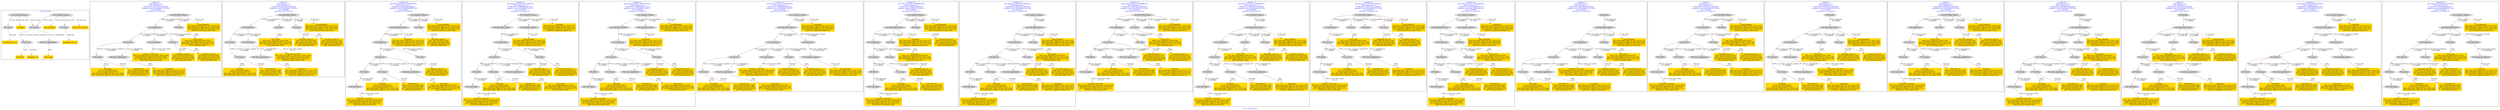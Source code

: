 digraph n0 {
fontcolor="blue"
remincross="true"
label="s11-s-19-artists.json"
subgraph cluster_0 {
label="1-correct model"
n2[style="filled",color="white",fillcolor="lightgray",label="E21_Person1"];
n3[style="filled",color="white",fillcolor="lightgray",label="E74_Group1"];
n4[style="filled",color="white",fillcolor="lightgray",label="E82_Actor_Appellation1"];
n5[style="filled",color="white",fillcolor="lightgray",label="E33_Linguistic_Object1"];
n6[style="filled",color="white",fillcolor="lightgray",label="E55_Type1"];
n7[shape="plaintext",style="filled",fillcolor="gold",label="birth_data_and_place"];
n8[shape="plaintext",style="filled",fillcolor="gold",label="long_biography"];
n9[style="filled",color="white",fillcolor="lightgray",label="E33_Linguistic_Object2"];
n10[style="filled",color="white",fillcolor="lightgray",label="E55_Type2"];
n11[shape="plaintext",style="filled",fillcolor="gold",label="occupation"];
n12[shape="plaintext",style="filled",fillcolor="gold",label="biography_type_uri"];
n13[shape="plaintext",style="filled",fillcolor="gold",label="occupation_type_uri"];
n14[shape="plaintext",style="filled",fillcolor="gold",label="nationality_uri"];
n15[shape="plaintext",style="filled",fillcolor="gold",label="nationality"];
n16[shape="plaintext",style="filled",fillcolor="gold",label="artist_name"];
}
subgraph cluster_1 {
label="candidate 0\nlink coherence:1.0\nnode coherence:1.0\nconfidence:0.32927551312593006\nmapping score:0.48475850437531004\ncost:14.99862\n-precision:0.33-recall:0.36"
n18[style="filled",color="white",fillcolor="lightgray",label="E12_Production1"];
n19[style="filled",color="white",fillcolor="lightgray",label="E21_Person1"];
n20[style="filled",color="white",fillcolor="lightgray",label="E52_Time-Span2"];
n21[style="filled",color="white",fillcolor="lightgray",label="E55_Type1"];
n22[style="filled",color="white",fillcolor="lightgray",label="E74_Group1"];
n23[style="filled",color="white",fillcolor="lightgray",label="E82_Actor_Appellation1"];
n24[style="filled",color="white",fillcolor="lightgray",label="E22_Man-Made_Object1"];
n25[style="filled",color="white",fillcolor="lightgray",label="E35_Title1"];
n26[shape="plaintext",style="filled",fillcolor="gold",label="occupation\n[E22_Man-Made_Object,P3_has_note,0.317]\n[E73_Information_Object,P3_has_note,0.311]\n[E33_Linguistic_Object,P3_has_note,0.192]\n[E82_Actor_Appellation,label,0.18]"];
n27[shape="plaintext",style="filled",fillcolor="gold",label="nationality\n[E74_Group,label,0.682]\n[E74_Group,classLink,0.212]\n[E22_Man-Made_Object,P3_has_note,0.053]\n[E73_Information_Object,P3_has_note,0.053]"];
n28[shape="plaintext",style="filled",fillcolor="gold",label="nationality_uri\n[E74_Group,classLink,0.699]\n[E55_Type,classLink,0.168]\n[E57_Material,classLink,0.101]\n[E55_Type,label,0.031]"];
n29[shape="plaintext",style="filled",fillcolor="gold",label="biography_type_uri\n[E55_Type,classLink,0.339]\n[E74_Group,classLink,0.324]\n[E57_Material,classLink,0.293]\n[E55_Type,label,0.045]"];
n30[shape="plaintext",style="filled",fillcolor="gold",label="birth_data_and_place\n[E52_Time-Span,P82_at_some_time_within,0.284]\n[E22_Man-Made_Object,P3_has_note,0.276]\n[E73_Information_Object,P3_has_note,0.271]\n[E48_Place_Name,label,0.169]"];
n31[shape="plaintext",style="filled",fillcolor="gold",label="long_biography\n[E22_Man-Made_Object,P3_has_note,0.312]\n[E73_Information_Object,P3_has_note,0.308]\n[E33_Linguistic_Object,P3_has_note,0.237]\n[E21_Person,P3_has_note,0.143]"];
n32[shape="plaintext",style="filled",fillcolor="gold",label="occupation_type_uri\n[E55_Type,classLink,0.339]\n[E74_Group,classLink,0.324]\n[E57_Material,classLink,0.293]\n[E55_Type,label,0.045]"];
n33[shape="plaintext",style="filled",fillcolor="gold",label="artist_name\n[E82_Actor_Appellation,label,0.554]\n[E22_Man-Made_Object,P3_has_note,0.178]\n[E73_Information_Object,P3_has_note,0.175]\n[E35_Title,label,0.094]"];
}
subgraph cluster_2 {
label="candidate 1\nlink coherence:1.0\nnode coherence:1.0\nconfidence:0.32927551312593006\nmapping score:0.48475850437531004\ncost:14.99868\n-precision:0.33-recall:0.36"
n35[style="filled",color="white",fillcolor="lightgray",label="E12_Production1"];
n36[style="filled",color="white",fillcolor="lightgray",label="E21_Person1"];
n37[style="filled",color="white",fillcolor="lightgray",label="E52_Time-Span2"];
n38[style="filled",color="white",fillcolor="lightgray",label="E74_Group1"];
n39[style="filled",color="white",fillcolor="lightgray",label="E82_Actor_Appellation1"];
n40[style="filled",color="white",fillcolor="lightgray",label="E22_Man-Made_Object1"];
n41[style="filled",color="white",fillcolor="lightgray",label="E35_Title1"];
n42[style="filled",color="white",fillcolor="lightgray",label="E55_Type2"];
n43[shape="plaintext",style="filled",fillcolor="gold",label="occupation\n[E22_Man-Made_Object,P3_has_note,0.317]\n[E73_Information_Object,P3_has_note,0.311]\n[E33_Linguistic_Object,P3_has_note,0.192]\n[E82_Actor_Appellation,label,0.18]"];
n44[shape="plaintext",style="filled",fillcolor="gold",label="nationality\n[E74_Group,label,0.682]\n[E74_Group,classLink,0.212]\n[E22_Man-Made_Object,P3_has_note,0.053]\n[E73_Information_Object,P3_has_note,0.053]"];
n45[shape="plaintext",style="filled",fillcolor="gold",label="nationality_uri\n[E74_Group,classLink,0.699]\n[E55_Type,classLink,0.168]\n[E57_Material,classLink,0.101]\n[E55_Type,label,0.031]"];
n46[shape="plaintext",style="filled",fillcolor="gold",label="biography_type_uri\n[E55_Type,classLink,0.339]\n[E74_Group,classLink,0.324]\n[E57_Material,classLink,0.293]\n[E55_Type,label,0.045]"];
n47[shape="plaintext",style="filled",fillcolor="gold",label="birth_data_and_place\n[E52_Time-Span,P82_at_some_time_within,0.284]\n[E22_Man-Made_Object,P3_has_note,0.276]\n[E73_Information_Object,P3_has_note,0.271]\n[E48_Place_Name,label,0.169]"];
n48[shape="plaintext",style="filled",fillcolor="gold",label="long_biography\n[E22_Man-Made_Object,P3_has_note,0.312]\n[E73_Information_Object,P3_has_note,0.308]\n[E33_Linguistic_Object,P3_has_note,0.237]\n[E21_Person,P3_has_note,0.143]"];
n49[shape="plaintext",style="filled",fillcolor="gold",label="occupation_type_uri\n[E55_Type,classLink,0.339]\n[E74_Group,classLink,0.324]\n[E57_Material,classLink,0.293]\n[E55_Type,label,0.045]"];
n50[shape="plaintext",style="filled",fillcolor="gold",label="artist_name\n[E82_Actor_Appellation,label,0.554]\n[E22_Man-Made_Object,P3_has_note,0.178]\n[E73_Information_Object,P3_has_note,0.175]\n[E35_Title,label,0.094]"];
}
subgraph cluster_3 {
label="candidate 10\nlink coherence:0.9411764705882353\nnode coherence:1.0\nconfidence:0.4311782910602907\nmapping score:0.49789276368676355\ncost:16.99865\n-precision:0.47-recall:0.57"
n52[style="filled",color="white",fillcolor="lightgray",label="E12_Production1"];
n53[style="filled",color="white",fillcolor="lightgray",label="E21_Person1"];
n54[style="filled",color="white",fillcolor="lightgray",label="E55_Type1"];
n55[style="filled",color="white",fillcolor="lightgray",label="E67_Birth1"];
n56[style="filled",color="white",fillcolor="lightgray",label="E74_Group1"];
n57[style="filled",color="white",fillcolor="lightgray",label="E82_Actor_Appellation1"];
n58[style="filled",color="white",fillcolor="lightgray",label="E22_Man-Made_Object1"];
n59[style="filled",color="white",fillcolor="lightgray",label="E33_Linguistic_Object2"];
n60[style="filled",color="white",fillcolor="lightgray",label="E55_Type2"];
n61[style="filled",color="white",fillcolor="lightgray",label="E52_Time-Span1"];
n62[shape="plaintext",style="filled",fillcolor="gold",label="artist_name\n[E82_Actor_Appellation,label,0.554]\n[E22_Man-Made_Object,P3_has_note,0.178]\n[E73_Information_Object,P3_has_note,0.175]\n[E35_Title,label,0.094]"];
n63[shape="plaintext",style="filled",fillcolor="gold",label="long_biography\n[E22_Man-Made_Object,P3_has_note,0.312]\n[E73_Information_Object,P3_has_note,0.308]\n[E33_Linguistic_Object,P3_has_note,0.237]\n[E21_Person,P3_has_note,0.143]"];
n64[shape="plaintext",style="filled",fillcolor="gold",label="nationality\n[E74_Group,label,0.682]\n[E74_Group,classLink,0.212]\n[E22_Man-Made_Object,P3_has_note,0.053]\n[E73_Information_Object,P3_has_note,0.053]"];
n65[shape="plaintext",style="filled",fillcolor="gold",label="nationality_uri\n[E74_Group,classLink,0.699]\n[E55_Type,classLink,0.168]\n[E57_Material,classLink,0.101]\n[E55_Type,label,0.031]"];
n66[shape="plaintext",style="filled",fillcolor="gold",label="occupation_type_uri\n[E55_Type,classLink,0.339]\n[E74_Group,classLink,0.324]\n[E57_Material,classLink,0.293]\n[E55_Type,label,0.045]"];
n67[shape="plaintext",style="filled",fillcolor="gold",label="biography_type_uri\n[E55_Type,classLink,0.339]\n[E74_Group,classLink,0.324]\n[E57_Material,classLink,0.293]\n[E55_Type,label,0.045]"];
n68[shape="plaintext",style="filled",fillcolor="gold",label="occupation\n[E22_Man-Made_Object,P3_has_note,0.317]\n[E73_Information_Object,P3_has_note,0.311]\n[E33_Linguistic_Object,P3_has_note,0.192]\n[E82_Actor_Appellation,label,0.18]"];
n69[shape="plaintext",style="filled",fillcolor="gold",label="birth_data_and_place\n[E52_Time-Span,P82_at_some_time_within,0.284]\n[E22_Man-Made_Object,P3_has_note,0.276]\n[E73_Information_Object,P3_has_note,0.271]\n[E48_Place_Name,label,0.169]"];
}
subgraph cluster_4 {
label="candidate 11\nlink coherence:0.9411764705882353\nnode coherence:1.0\nconfidence:0.37890900455871523\nmapping score:0.5013030015195717\ncost:115.99867\n-precision:0.47-recall:0.57"
n71[style="filled",color="white",fillcolor="lightgray",label="E12_Production1"];
n72[style="filled",color="white",fillcolor="lightgray",label="E21_Person1"];
n73[style="filled",color="white",fillcolor="lightgray",label="E55_Type1"];
n74[style="filled",color="white",fillcolor="lightgray",label="E67_Birth1"];
n75[style="filled",color="white",fillcolor="lightgray",label="E74_Group1"];
n76[style="filled",color="white",fillcolor="lightgray",label="E82_Actor_Appellation1"];
n77[style="filled",color="white",fillcolor="lightgray",label="E22_Man-Made_Object1"];
n78[style="filled",color="white",fillcolor="lightgray",label="E33_Linguistic_Object2"];
n79[style="filled",color="white",fillcolor="lightgray",label="E52_Time-Span1"];
n80[style="filled",color="white",fillcolor="lightgray",label="E33_Linguistic_Object1"];
n81[shape="plaintext",style="filled",fillcolor="gold",label="artist_name\n[E82_Actor_Appellation,label,0.554]\n[E22_Man-Made_Object,P3_has_note,0.178]\n[E73_Information_Object,P3_has_note,0.175]\n[E35_Title,label,0.094]"];
n82[shape="plaintext",style="filled",fillcolor="gold",label="occupation\n[E22_Man-Made_Object,P3_has_note,0.317]\n[E73_Information_Object,P3_has_note,0.311]\n[E33_Linguistic_Object,P3_has_note,0.192]\n[E82_Actor_Appellation,label,0.18]"];
n83[shape="plaintext",style="filled",fillcolor="gold",label="nationality\n[E74_Group,label,0.682]\n[E74_Group,classLink,0.212]\n[E22_Man-Made_Object,P3_has_note,0.053]\n[E73_Information_Object,P3_has_note,0.053]"];
n84[shape="plaintext",style="filled",fillcolor="gold",label="nationality_uri\n[E74_Group,classLink,0.699]\n[E55_Type,classLink,0.168]\n[E57_Material,classLink,0.101]\n[E55_Type,label,0.031]"];
n85[shape="plaintext",style="filled",fillcolor="gold",label="biography_type_uri\n[E55_Type,classLink,0.339]\n[E74_Group,classLink,0.324]\n[E57_Material,classLink,0.293]\n[E55_Type,label,0.045]"];
n86[shape="plaintext",style="filled",fillcolor="gold",label="occupation_type_uri\n[E55_Type,classLink,0.339]\n[E74_Group,classLink,0.324]\n[E57_Material,classLink,0.293]\n[E55_Type,label,0.045]"];
n87[shape="plaintext",style="filled",fillcolor="gold",label="birth_data_and_place\n[E52_Time-Span,P82_at_some_time_within,0.284]\n[E22_Man-Made_Object,P3_has_note,0.276]\n[E73_Information_Object,P3_has_note,0.271]\n[E48_Place_Name,label,0.169]"];
n88[shape="plaintext",style="filled",fillcolor="gold",label="long_biography\n[E22_Man-Made_Object,P3_has_note,0.312]\n[E73_Information_Object,P3_has_note,0.308]\n[E33_Linguistic_Object,P3_has_note,0.237]\n[E21_Person,P3_has_note,0.143]"];
}
subgraph cluster_5 {
label="candidate 12\nlink coherence:0.9411764705882353\nnode coherence:1.0\nconfidence:0.37890900455871523\nmapping score:0.5013030015195717\ncost:115.99869\n-precision:0.47-recall:0.57"
n90[style="filled",color="white",fillcolor="lightgray",label="E12_Production1"];
n91[style="filled",color="white",fillcolor="lightgray",label="E21_Person1"];
n92[style="filled",color="white",fillcolor="lightgray",label="E55_Type1"];
n93[style="filled",color="white",fillcolor="lightgray",label="E67_Birth1"];
n94[style="filled",color="white",fillcolor="lightgray",label="E74_Group1"];
n95[style="filled",color="white",fillcolor="lightgray",label="E82_Actor_Appellation1"];
n96[style="filled",color="white",fillcolor="lightgray",label="E22_Man-Made_Object1"];
n97[style="filled",color="white",fillcolor="lightgray",label="E33_Linguistic_Object1"];
n98[style="filled",color="white",fillcolor="lightgray",label="E52_Time-Span1"];
n99[style="filled",color="white",fillcolor="lightgray",label="E33_Linguistic_Object2"];
n100[shape="plaintext",style="filled",fillcolor="gold",label="artist_name\n[E82_Actor_Appellation,label,0.554]\n[E22_Man-Made_Object,P3_has_note,0.178]\n[E73_Information_Object,P3_has_note,0.175]\n[E35_Title,label,0.094]"];
n101[shape="plaintext",style="filled",fillcolor="gold",label="occupation\n[E22_Man-Made_Object,P3_has_note,0.317]\n[E73_Information_Object,P3_has_note,0.311]\n[E33_Linguistic_Object,P3_has_note,0.192]\n[E82_Actor_Appellation,label,0.18]"];
n102[shape="plaintext",style="filled",fillcolor="gold",label="nationality\n[E74_Group,label,0.682]\n[E74_Group,classLink,0.212]\n[E22_Man-Made_Object,P3_has_note,0.053]\n[E73_Information_Object,P3_has_note,0.053]"];
n103[shape="plaintext",style="filled",fillcolor="gold",label="nationality_uri\n[E74_Group,classLink,0.699]\n[E55_Type,classLink,0.168]\n[E57_Material,classLink,0.101]\n[E55_Type,label,0.031]"];
n104[shape="plaintext",style="filled",fillcolor="gold",label="biography_type_uri\n[E55_Type,classLink,0.339]\n[E74_Group,classLink,0.324]\n[E57_Material,classLink,0.293]\n[E55_Type,label,0.045]"];
n105[shape="plaintext",style="filled",fillcolor="gold",label="occupation_type_uri\n[E55_Type,classLink,0.339]\n[E74_Group,classLink,0.324]\n[E57_Material,classLink,0.293]\n[E55_Type,label,0.045]"];
n106[shape="plaintext",style="filled",fillcolor="gold",label="birth_data_and_place\n[E52_Time-Span,P82_at_some_time_within,0.284]\n[E22_Man-Made_Object,P3_has_note,0.276]\n[E73_Information_Object,P3_has_note,0.271]\n[E48_Place_Name,label,0.169]"];
n107[shape="plaintext",style="filled",fillcolor="gold",label="long_biography\n[E22_Man-Made_Object,P3_has_note,0.312]\n[E73_Information_Object,P3_has_note,0.308]\n[E33_Linguistic_Object,P3_has_note,0.237]\n[E21_Person,P3_has_note,0.143]"];
}
subgraph cluster_6 {
label="candidate 13\nlink coherence:0.9411764705882353\nnode coherence:1.0\nconfidence:0.37890900455871523\nmapping score:0.5013030015195717\ncost:116.008632\n-precision:0.47-recall:0.57"
n109[style="filled",color="white",fillcolor="lightgray",label="E12_Production1"];
n110[style="filled",color="white",fillcolor="lightgray",label="E21_Person1"];
n111[style="filled",color="white",fillcolor="lightgray",label="E52_Time-Span2"];
n112[style="filled",color="white",fillcolor="lightgray",label="E55_Type1"];
n113[style="filled",color="white",fillcolor="lightgray",label="E74_Group1"];
n114[style="filled",color="white",fillcolor="lightgray",label="E82_Actor_Appellation1"];
n115[style="filled",color="white",fillcolor="lightgray",label="E22_Man-Made_Object1"];
n116[style="filled",color="white",fillcolor="lightgray",label="E8_Acquisition1"];
n117[style="filled",color="white",fillcolor="lightgray",label="E33_Linguistic_Object2"];
n118[style="filled",color="white",fillcolor="lightgray",label="E33_Linguistic_Object1"];
n119[shape="plaintext",style="filled",fillcolor="gold",label="artist_name\n[E82_Actor_Appellation,label,0.554]\n[E22_Man-Made_Object,P3_has_note,0.178]\n[E73_Information_Object,P3_has_note,0.175]\n[E35_Title,label,0.094]"];
n120[shape="plaintext",style="filled",fillcolor="gold",label="occupation\n[E22_Man-Made_Object,P3_has_note,0.317]\n[E73_Information_Object,P3_has_note,0.311]\n[E33_Linguistic_Object,P3_has_note,0.192]\n[E82_Actor_Appellation,label,0.18]"];
n121[shape="plaintext",style="filled",fillcolor="gold",label="nationality\n[E74_Group,label,0.682]\n[E74_Group,classLink,0.212]\n[E22_Man-Made_Object,P3_has_note,0.053]\n[E73_Information_Object,P3_has_note,0.053]"];
n122[shape="plaintext",style="filled",fillcolor="gold",label="nationality_uri\n[E74_Group,classLink,0.699]\n[E55_Type,classLink,0.168]\n[E57_Material,classLink,0.101]\n[E55_Type,label,0.031]"];
n123[shape="plaintext",style="filled",fillcolor="gold",label="biography_type_uri\n[E55_Type,classLink,0.339]\n[E74_Group,classLink,0.324]\n[E57_Material,classLink,0.293]\n[E55_Type,label,0.045]"];
n124[shape="plaintext",style="filled",fillcolor="gold",label="birth_data_and_place\n[E52_Time-Span,P82_at_some_time_within,0.284]\n[E22_Man-Made_Object,P3_has_note,0.276]\n[E73_Information_Object,P3_has_note,0.271]\n[E48_Place_Name,label,0.169]"];
n125[shape="plaintext",style="filled",fillcolor="gold",label="occupation_type_uri\n[E55_Type,classLink,0.339]\n[E74_Group,classLink,0.324]\n[E57_Material,classLink,0.293]\n[E55_Type,label,0.045]"];
n126[shape="plaintext",style="filled",fillcolor="gold",label="long_biography\n[E22_Man-Made_Object,P3_has_note,0.312]\n[E73_Information_Object,P3_has_note,0.308]\n[E33_Linguistic_Object,P3_has_note,0.237]\n[E21_Person,P3_has_note,0.143]"];
}
subgraph cluster_7 {
label="candidate 14\nlink coherence:0.9411764705882353\nnode coherence:1.0\nconfidence:0.3736833723049332\nmapping score:0.4787277907683111\ncost:16.99866\n-precision:0.35-recall:0.43"
n128[style="filled",color="white",fillcolor="lightgray",label="E12_Production1"];
n129[style="filled",color="white",fillcolor="lightgray",label="E21_Person1"];
n130[style="filled",color="white",fillcolor="lightgray",label="E55_Type1"];
n131[style="filled",color="white",fillcolor="lightgray",label="E67_Birth1"];
n132[style="filled",color="white",fillcolor="lightgray",label="E74_Group1"];
n133[style="filled",color="white",fillcolor="lightgray",label="E22_Man-Made_Object1"];
n134[style="filled",color="white",fillcolor="lightgray",label="E35_Title1"];
n135[style="filled",color="white",fillcolor="lightgray",label="E33_Linguistic_Object2"];
n136[style="filled",color="white",fillcolor="lightgray",label="E55_Type2"];
n137[style="filled",color="white",fillcolor="lightgray",label="E52_Time-Span1"];
n138[shape="plaintext",style="filled",fillcolor="gold",label="long_biography\n[E22_Man-Made_Object,P3_has_note,0.312]\n[E73_Information_Object,P3_has_note,0.308]\n[E33_Linguistic_Object,P3_has_note,0.237]\n[E21_Person,P3_has_note,0.143]"];
n139[shape="plaintext",style="filled",fillcolor="gold",label="nationality\n[E74_Group,label,0.682]\n[E74_Group,classLink,0.212]\n[E22_Man-Made_Object,P3_has_note,0.053]\n[E73_Information_Object,P3_has_note,0.053]"];
n140[shape="plaintext",style="filled",fillcolor="gold",label="nationality_uri\n[E74_Group,classLink,0.699]\n[E55_Type,classLink,0.168]\n[E57_Material,classLink,0.101]\n[E55_Type,label,0.031]"];
n141[shape="plaintext",style="filled",fillcolor="gold",label="occupation_type_uri\n[E55_Type,classLink,0.339]\n[E74_Group,classLink,0.324]\n[E57_Material,classLink,0.293]\n[E55_Type,label,0.045]"];
n142[shape="plaintext",style="filled",fillcolor="gold",label="biography_type_uri\n[E55_Type,classLink,0.339]\n[E74_Group,classLink,0.324]\n[E57_Material,classLink,0.293]\n[E55_Type,label,0.045]"];
n143[shape="plaintext",style="filled",fillcolor="gold",label="occupation\n[E22_Man-Made_Object,P3_has_note,0.317]\n[E73_Information_Object,P3_has_note,0.311]\n[E33_Linguistic_Object,P3_has_note,0.192]\n[E82_Actor_Appellation,label,0.18]"];
n144[shape="plaintext",style="filled",fillcolor="gold",label="birth_data_and_place\n[E52_Time-Span,P82_at_some_time_within,0.284]\n[E22_Man-Made_Object,P3_has_note,0.276]\n[E73_Information_Object,P3_has_note,0.271]\n[E48_Place_Name,label,0.169]"];
n145[shape="plaintext",style="filled",fillcolor="gold",label="artist_name\n[E82_Actor_Appellation,label,0.554]\n[E22_Man-Made_Object,P3_has_note,0.178]\n[E73_Information_Object,P3_has_note,0.175]\n[E35_Title,label,0.094]"];
}
subgraph cluster_8 {
label="candidate 15\nlink coherence:0.9411764705882353\nnode coherence:1.0\nconfidence:0.32927551312593006\nmapping score:0.48475850437531004\ncost:16.99845\n-precision:0.29-recall:0.36"
n147[style="filled",color="white",fillcolor="lightgray",label="E12_Production1"];
n148[style="filled",color="white",fillcolor="lightgray",label="E21_Person1"];
n149[style="filled",color="white",fillcolor="lightgray",label="E55_Type1"];
n150[style="filled",color="white",fillcolor="lightgray",label="E67_Birth1"];
n151[style="filled",color="white",fillcolor="lightgray",label="E74_Group1"];
n152[style="filled",color="white",fillcolor="lightgray",label="E82_Actor_Appellation1"];
n153[style="filled",color="white",fillcolor="lightgray",label="E22_Man-Made_Object1"];
n154[style="filled",color="white",fillcolor="lightgray",label="E35_Title1"];
n155[style="filled",color="white",fillcolor="lightgray",label="E33_Linguistic_Object2"];
n156[style="filled",color="white",fillcolor="lightgray",label="E52_Time-Span1"];
n157[shape="plaintext",style="filled",fillcolor="gold",label="occupation\n[E22_Man-Made_Object,P3_has_note,0.317]\n[E73_Information_Object,P3_has_note,0.311]\n[E33_Linguistic_Object,P3_has_note,0.192]\n[E82_Actor_Appellation,label,0.18]"];
n158[shape="plaintext",style="filled",fillcolor="gold",label="nationality\n[E74_Group,label,0.682]\n[E74_Group,classLink,0.212]\n[E22_Man-Made_Object,P3_has_note,0.053]\n[E73_Information_Object,P3_has_note,0.053]"];
n159[shape="plaintext",style="filled",fillcolor="gold",label="nationality_uri\n[E74_Group,classLink,0.699]\n[E55_Type,classLink,0.168]\n[E57_Material,classLink,0.101]\n[E55_Type,label,0.031]"];
n160[shape="plaintext",style="filled",fillcolor="gold",label="biography_type_uri\n[E55_Type,classLink,0.339]\n[E74_Group,classLink,0.324]\n[E57_Material,classLink,0.293]\n[E55_Type,label,0.045]"];
n161[shape="plaintext",style="filled",fillcolor="gold",label="long_biography\n[E22_Man-Made_Object,P3_has_note,0.312]\n[E73_Information_Object,P3_has_note,0.308]\n[E33_Linguistic_Object,P3_has_note,0.237]\n[E21_Person,P3_has_note,0.143]"];
n162[shape="plaintext",style="filled",fillcolor="gold",label="occupation_type_uri\n[E55_Type,classLink,0.339]\n[E74_Group,classLink,0.324]\n[E57_Material,classLink,0.293]\n[E55_Type,label,0.045]"];
n163[shape="plaintext",style="filled",fillcolor="gold",label="birth_data_and_place\n[E52_Time-Span,P82_at_some_time_within,0.284]\n[E22_Man-Made_Object,P3_has_note,0.276]\n[E73_Information_Object,P3_has_note,0.271]\n[E48_Place_Name,label,0.169]"];
n164[shape="plaintext",style="filled",fillcolor="gold",label="artist_name\n[E82_Actor_Appellation,label,0.554]\n[E22_Man-Made_Object,P3_has_note,0.178]\n[E73_Information_Object,P3_has_note,0.175]\n[E35_Title,label,0.094]"];
}
subgraph cluster_9 {
label="candidate 16\nlink coherence:0.9411764705882353\nnode coherence:1.0\nconfidence:0.32927551312593006\nmapping score:0.48475850437531004\ncost:16.99849\n-precision:0.29-recall:0.36"
n166[style="filled",color="white",fillcolor="lightgray",label="E12_Production1"];
n167[style="filled",color="white",fillcolor="lightgray",label="E21_Person1"];
n168[style="filled",color="white",fillcolor="lightgray",label="E55_Type1"];
n169[style="filled",color="white",fillcolor="lightgray",label="E67_Birth1"];
n170[style="filled",color="white",fillcolor="lightgray",label="E74_Group1"];
n171[style="filled",color="white",fillcolor="lightgray",label="E82_Actor_Appellation1"];
n172[style="filled",color="white",fillcolor="lightgray",label="E22_Man-Made_Object1"];
n173[style="filled",color="white",fillcolor="lightgray",label="E35_Title1"];
n174[style="filled",color="white",fillcolor="lightgray",label="E38_Image1"];
n175[style="filled",color="white",fillcolor="lightgray",label="E52_Time-Span1"];
n176[shape="plaintext",style="filled",fillcolor="gold",label="occupation\n[E22_Man-Made_Object,P3_has_note,0.317]\n[E73_Information_Object,P3_has_note,0.311]\n[E33_Linguistic_Object,P3_has_note,0.192]\n[E82_Actor_Appellation,label,0.18]"];
n177[shape="plaintext",style="filled",fillcolor="gold",label="nationality\n[E74_Group,label,0.682]\n[E74_Group,classLink,0.212]\n[E22_Man-Made_Object,P3_has_note,0.053]\n[E73_Information_Object,P3_has_note,0.053]"];
n178[shape="plaintext",style="filled",fillcolor="gold",label="nationality_uri\n[E74_Group,classLink,0.699]\n[E55_Type,classLink,0.168]\n[E57_Material,classLink,0.101]\n[E55_Type,label,0.031]"];
n179[shape="plaintext",style="filled",fillcolor="gold",label="biography_type_uri\n[E55_Type,classLink,0.339]\n[E74_Group,classLink,0.324]\n[E57_Material,classLink,0.293]\n[E55_Type,label,0.045]"];
n180[shape="plaintext",style="filled",fillcolor="gold",label="long_biography\n[E22_Man-Made_Object,P3_has_note,0.312]\n[E73_Information_Object,P3_has_note,0.308]\n[E33_Linguistic_Object,P3_has_note,0.237]\n[E21_Person,P3_has_note,0.143]"];
n181[shape="plaintext",style="filled",fillcolor="gold",label="occupation_type_uri\n[E55_Type,classLink,0.339]\n[E74_Group,classLink,0.324]\n[E57_Material,classLink,0.293]\n[E55_Type,label,0.045]"];
n182[shape="plaintext",style="filled",fillcolor="gold",label="birth_data_and_place\n[E52_Time-Span,P82_at_some_time_within,0.284]\n[E22_Man-Made_Object,P3_has_note,0.276]\n[E73_Information_Object,P3_has_note,0.271]\n[E48_Place_Name,label,0.169]"];
n183[shape="plaintext",style="filled",fillcolor="gold",label="artist_name\n[E82_Actor_Appellation,label,0.554]\n[E22_Man-Made_Object,P3_has_note,0.178]\n[E73_Information_Object,P3_has_note,0.175]\n[E35_Title,label,0.094]"];
}
subgraph cluster_10 {
label="candidate 17\nlink coherence:0.9411764705882353\nnode coherence:1.0\nconfidence:0.32927551312593006\nmapping score:0.48475850437531004\ncost:16.99851\n-precision:0.29-recall:0.36"
n185[style="filled",color="white",fillcolor="lightgray",label="E12_Production1"];
n186[style="filled",color="white",fillcolor="lightgray",label="E21_Person1"];
n187[style="filled",color="white",fillcolor="lightgray",label="E67_Birth1"];
n188[style="filled",color="white",fillcolor="lightgray",label="E74_Group1"];
n189[style="filled",color="white",fillcolor="lightgray",label="E82_Actor_Appellation1"];
n190[style="filled",color="white",fillcolor="lightgray",label="E22_Man-Made_Object1"];
n191[style="filled",color="white",fillcolor="lightgray",label="E35_Title1"];
n192[style="filled",color="white",fillcolor="lightgray",label="E55_Type2"];
n193[style="filled",color="white",fillcolor="lightgray",label="E33_Linguistic_Object2"];
n194[style="filled",color="white",fillcolor="lightgray",label="E52_Time-Span1"];
n195[shape="plaintext",style="filled",fillcolor="gold",label="occupation\n[E22_Man-Made_Object,P3_has_note,0.317]\n[E73_Information_Object,P3_has_note,0.311]\n[E33_Linguistic_Object,P3_has_note,0.192]\n[E82_Actor_Appellation,label,0.18]"];
n196[shape="plaintext",style="filled",fillcolor="gold",label="nationality\n[E74_Group,label,0.682]\n[E74_Group,classLink,0.212]\n[E22_Man-Made_Object,P3_has_note,0.053]\n[E73_Information_Object,P3_has_note,0.053]"];
n197[shape="plaintext",style="filled",fillcolor="gold",label="nationality_uri\n[E74_Group,classLink,0.699]\n[E55_Type,classLink,0.168]\n[E57_Material,classLink,0.101]\n[E55_Type,label,0.031]"];
n198[shape="plaintext",style="filled",fillcolor="gold",label="biography_type_uri\n[E55_Type,classLink,0.339]\n[E74_Group,classLink,0.324]\n[E57_Material,classLink,0.293]\n[E55_Type,label,0.045]"];
n199[shape="plaintext",style="filled",fillcolor="gold",label="long_biography\n[E22_Man-Made_Object,P3_has_note,0.312]\n[E73_Information_Object,P3_has_note,0.308]\n[E33_Linguistic_Object,P3_has_note,0.237]\n[E21_Person,P3_has_note,0.143]"];
n200[shape="plaintext",style="filled",fillcolor="gold",label="birth_data_and_place\n[E52_Time-Span,P82_at_some_time_within,0.284]\n[E22_Man-Made_Object,P3_has_note,0.276]\n[E73_Information_Object,P3_has_note,0.271]\n[E48_Place_Name,label,0.169]"];
n201[shape="plaintext",style="filled",fillcolor="gold",label="occupation_type_uri\n[E55_Type,classLink,0.339]\n[E74_Group,classLink,0.324]\n[E57_Material,classLink,0.293]\n[E55_Type,label,0.045]"];
n202[shape="plaintext",style="filled",fillcolor="gold",label="artist_name\n[E82_Actor_Appellation,label,0.554]\n[E22_Man-Made_Object,P3_has_note,0.178]\n[E73_Information_Object,P3_has_note,0.175]\n[E35_Title,label,0.094]"];
}
subgraph cluster_11 {
label="candidate 18\nlink coherence:0.9411764705882353\nnode coherence:1.0\nconfidence:0.32927551312593006\nmapping score:0.48475850437531004\ncost:16.99855\n-precision:0.29-recall:0.36"
n204[style="filled",color="white",fillcolor="lightgray",label="E12_Production1"];
n205[style="filled",color="white",fillcolor="lightgray",label="E21_Person1"];
n206[style="filled",color="white",fillcolor="lightgray",label="E67_Birth1"];
n207[style="filled",color="white",fillcolor="lightgray",label="E74_Group1"];
n208[style="filled",color="white",fillcolor="lightgray",label="E82_Actor_Appellation1"];
n209[style="filled",color="white",fillcolor="lightgray",label="E22_Man-Made_Object1"];
n210[style="filled",color="white",fillcolor="lightgray",label="E35_Title1"];
n211[style="filled",color="white",fillcolor="lightgray",label="E38_Image1"];
n212[style="filled",color="white",fillcolor="lightgray",label="E55_Type2"];
n213[style="filled",color="white",fillcolor="lightgray",label="E52_Time-Span1"];
n214[shape="plaintext",style="filled",fillcolor="gold",label="occupation\n[E22_Man-Made_Object,P3_has_note,0.317]\n[E73_Information_Object,P3_has_note,0.311]\n[E33_Linguistic_Object,P3_has_note,0.192]\n[E82_Actor_Appellation,label,0.18]"];
n215[shape="plaintext",style="filled",fillcolor="gold",label="nationality\n[E74_Group,label,0.682]\n[E74_Group,classLink,0.212]\n[E22_Man-Made_Object,P3_has_note,0.053]\n[E73_Information_Object,P3_has_note,0.053]"];
n216[shape="plaintext",style="filled",fillcolor="gold",label="nationality_uri\n[E74_Group,classLink,0.699]\n[E55_Type,classLink,0.168]\n[E57_Material,classLink,0.101]\n[E55_Type,label,0.031]"];
n217[shape="plaintext",style="filled",fillcolor="gold",label="biography_type_uri\n[E55_Type,classLink,0.339]\n[E74_Group,classLink,0.324]\n[E57_Material,classLink,0.293]\n[E55_Type,label,0.045]"];
n218[shape="plaintext",style="filled",fillcolor="gold",label="long_biography\n[E22_Man-Made_Object,P3_has_note,0.312]\n[E73_Information_Object,P3_has_note,0.308]\n[E33_Linguistic_Object,P3_has_note,0.237]\n[E21_Person,P3_has_note,0.143]"];
n219[shape="plaintext",style="filled",fillcolor="gold",label="birth_data_and_place\n[E52_Time-Span,P82_at_some_time_within,0.284]\n[E22_Man-Made_Object,P3_has_note,0.276]\n[E73_Information_Object,P3_has_note,0.271]\n[E48_Place_Name,label,0.169]"];
n220[shape="plaintext",style="filled",fillcolor="gold",label="occupation_type_uri\n[E55_Type,classLink,0.339]\n[E74_Group,classLink,0.324]\n[E57_Material,classLink,0.293]\n[E55_Type,label,0.045]"];
n221[shape="plaintext",style="filled",fillcolor="gold",label="artist_name\n[E82_Actor_Appellation,label,0.554]\n[E22_Man-Made_Object,P3_has_note,0.178]\n[E73_Information_Object,P3_has_note,0.175]\n[E35_Title,label,0.094]"];
}
subgraph cluster_12 {
label="candidate 19\nlink coherence:0.9411764705882353\nnode coherence:1.0\nconfidence:0.32141408580335773\nmapping score:0.4821380286011192\ncost:115.99868\n-precision:0.35-recall:0.43"
n223[style="filled",color="white",fillcolor="lightgray",label="E12_Production1"];
n224[style="filled",color="white",fillcolor="lightgray",label="E21_Person1"];
n225[style="filled",color="white",fillcolor="lightgray",label="E55_Type1"];
n226[style="filled",color="white",fillcolor="lightgray",label="E67_Birth1"];
n227[style="filled",color="white",fillcolor="lightgray",label="E74_Group1"];
n228[style="filled",color="white",fillcolor="lightgray",label="E22_Man-Made_Object1"];
n229[style="filled",color="white",fillcolor="lightgray",label="E35_Title1"];
n230[style="filled",color="white",fillcolor="lightgray",label="E33_Linguistic_Object2"];
n231[style="filled",color="white",fillcolor="lightgray",label="E52_Time-Span1"];
n232[style="filled",color="white",fillcolor="lightgray",label="E33_Linguistic_Object1"];
n233[shape="plaintext",style="filled",fillcolor="gold",label="occupation\n[E22_Man-Made_Object,P3_has_note,0.317]\n[E73_Information_Object,P3_has_note,0.311]\n[E33_Linguistic_Object,P3_has_note,0.192]\n[E82_Actor_Appellation,label,0.18]"];
n234[shape="plaintext",style="filled",fillcolor="gold",label="nationality\n[E74_Group,label,0.682]\n[E74_Group,classLink,0.212]\n[E22_Man-Made_Object,P3_has_note,0.053]\n[E73_Information_Object,P3_has_note,0.053]"];
n235[shape="plaintext",style="filled",fillcolor="gold",label="nationality_uri\n[E74_Group,classLink,0.699]\n[E55_Type,classLink,0.168]\n[E57_Material,classLink,0.101]\n[E55_Type,label,0.031]"];
n236[shape="plaintext",style="filled",fillcolor="gold",label="biography_type_uri\n[E55_Type,classLink,0.339]\n[E74_Group,classLink,0.324]\n[E57_Material,classLink,0.293]\n[E55_Type,label,0.045]"];
n237[shape="plaintext",style="filled",fillcolor="gold",label="occupation_type_uri\n[E55_Type,classLink,0.339]\n[E74_Group,classLink,0.324]\n[E57_Material,classLink,0.293]\n[E55_Type,label,0.045]"];
n238[shape="plaintext",style="filled",fillcolor="gold",label="birth_data_and_place\n[E52_Time-Span,P82_at_some_time_within,0.284]\n[E22_Man-Made_Object,P3_has_note,0.276]\n[E73_Information_Object,P3_has_note,0.271]\n[E48_Place_Name,label,0.169]"];
n239[shape="plaintext",style="filled",fillcolor="gold",label="artist_name\n[E82_Actor_Appellation,label,0.554]\n[E22_Man-Made_Object,P3_has_note,0.178]\n[E73_Information_Object,P3_has_note,0.175]\n[E35_Title,label,0.094]"];
n240[shape="plaintext",style="filled",fillcolor="gold",label="long_biography\n[E22_Man-Made_Object,P3_has_note,0.312]\n[E73_Information_Object,P3_has_note,0.308]\n[E33_Linguistic_Object,P3_has_note,0.237]\n[E21_Person,P3_has_note,0.143]"];
}
subgraph cluster_13 {
label="candidate 2\nlink coherence:1.0\nnode coherence:1.0\nconfidence:0.32927551312593006\nmapping score:0.48475850437531004\ncost:15.99844\n-precision:0.31-recall:0.36"
n242[style="filled",color="white",fillcolor="lightgray",label="E12_Production1"];
n243[style="filled",color="white",fillcolor="lightgray",label="E21_Person1"];
n244[style="filled",color="white",fillcolor="lightgray",label="E52_Time-Span2"];
n245[style="filled",color="white",fillcolor="lightgray",label="E55_Type1"];
n246[style="filled",color="white",fillcolor="lightgray",label="E74_Group1"];
n247[style="filled",color="white",fillcolor="lightgray",label="E82_Actor_Appellation1"];
n248[style="filled",color="white",fillcolor="lightgray",label="E22_Man-Made_Object1"];
n249[style="filled",color="white",fillcolor="lightgray",label="E35_Title1"];
n250[style="filled",color="white",fillcolor="lightgray",label="E38_Image1"];
n251[shape="plaintext",style="filled",fillcolor="gold",label="occupation\n[E22_Man-Made_Object,P3_has_note,0.317]\n[E73_Information_Object,P3_has_note,0.311]\n[E33_Linguistic_Object,P3_has_note,0.192]\n[E82_Actor_Appellation,label,0.18]"];
n252[shape="plaintext",style="filled",fillcolor="gold",label="nationality\n[E74_Group,label,0.682]\n[E74_Group,classLink,0.212]\n[E22_Man-Made_Object,P3_has_note,0.053]\n[E73_Information_Object,P3_has_note,0.053]"];
n253[shape="plaintext",style="filled",fillcolor="gold",label="nationality_uri\n[E74_Group,classLink,0.699]\n[E55_Type,classLink,0.168]\n[E57_Material,classLink,0.101]\n[E55_Type,label,0.031]"];
n254[shape="plaintext",style="filled",fillcolor="gold",label="biography_type_uri\n[E55_Type,classLink,0.339]\n[E74_Group,classLink,0.324]\n[E57_Material,classLink,0.293]\n[E55_Type,label,0.045]"];
n255[shape="plaintext",style="filled",fillcolor="gold",label="birth_data_and_place\n[E52_Time-Span,P82_at_some_time_within,0.284]\n[E22_Man-Made_Object,P3_has_note,0.276]\n[E73_Information_Object,P3_has_note,0.271]\n[E48_Place_Name,label,0.169]"];
n256[shape="plaintext",style="filled",fillcolor="gold",label="long_biography\n[E22_Man-Made_Object,P3_has_note,0.312]\n[E73_Information_Object,P3_has_note,0.308]\n[E33_Linguistic_Object,P3_has_note,0.237]\n[E21_Person,P3_has_note,0.143]"];
n257[shape="plaintext",style="filled",fillcolor="gold",label="occupation_type_uri\n[E55_Type,classLink,0.339]\n[E74_Group,classLink,0.324]\n[E57_Material,classLink,0.293]\n[E55_Type,label,0.045]"];
n258[shape="plaintext",style="filled",fillcolor="gold",label="artist_name\n[E82_Actor_Appellation,label,0.554]\n[E22_Man-Made_Object,P3_has_note,0.178]\n[E73_Information_Object,P3_has_note,0.175]\n[E35_Title,label,0.094]"];
}
subgraph cluster_14 {
label="candidate 3\nlink coherence:1.0\nnode coherence:1.0\nconfidence:0.32927551312593006\nmapping score:0.48475850437531004\ncost:15.99849\n-precision:0.31-recall:0.36"
n260[style="filled",color="white",fillcolor="lightgray",label="E12_Production1"];
n261[style="filled",color="white",fillcolor="lightgray",label="E21_Person1"];
n262[style="filled",color="white",fillcolor="lightgray",label="E55_Type1"];
n263[style="filled",color="white",fillcolor="lightgray",label="E67_Birth1"];
n264[style="filled",color="white",fillcolor="lightgray",label="E74_Group1"];
n265[style="filled",color="white",fillcolor="lightgray",label="E82_Actor_Appellation1"];
n266[style="filled",color="white",fillcolor="lightgray",label="E22_Man-Made_Object1"];
n267[style="filled",color="white",fillcolor="lightgray",label="E35_Title1"];
n268[style="filled",color="white",fillcolor="lightgray",label="E52_Time-Span1"];
n269[shape="plaintext",style="filled",fillcolor="gold",label="occupation\n[E22_Man-Made_Object,P3_has_note,0.317]\n[E73_Information_Object,P3_has_note,0.311]\n[E33_Linguistic_Object,P3_has_note,0.192]\n[E82_Actor_Appellation,label,0.18]"];
n270[shape="plaintext",style="filled",fillcolor="gold",label="nationality\n[E74_Group,label,0.682]\n[E74_Group,classLink,0.212]\n[E22_Man-Made_Object,P3_has_note,0.053]\n[E73_Information_Object,P3_has_note,0.053]"];
n271[shape="plaintext",style="filled",fillcolor="gold",label="nationality_uri\n[E74_Group,classLink,0.699]\n[E55_Type,classLink,0.168]\n[E57_Material,classLink,0.101]\n[E55_Type,label,0.031]"];
n272[shape="plaintext",style="filled",fillcolor="gold",label="biography_type_uri\n[E55_Type,classLink,0.339]\n[E74_Group,classLink,0.324]\n[E57_Material,classLink,0.293]\n[E55_Type,label,0.045]"];
n273[shape="plaintext",style="filled",fillcolor="gold",label="long_biography\n[E22_Man-Made_Object,P3_has_note,0.312]\n[E73_Information_Object,P3_has_note,0.308]\n[E33_Linguistic_Object,P3_has_note,0.237]\n[E21_Person,P3_has_note,0.143]"];
n274[shape="plaintext",style="filled",fillcolor="gold",label="occupation_type_uri\n[E55_Type,classLink,0.339]\n[E74_Group,classLink,0.324]\n[E57_Material,classLink,0.293]\n[E55_Type,label,0.045]"];
n275[shape="plaintext",style="filled",fillcolor="gold",label="birth_data_and_place\n[E52_Time-Span,P82_at_some_time_within,0.284]\n[E22_Man-Made_Object,P3_has_note,0.276]\n[E73_Information_Object,P3_has_note,0.271]\n[E48_Place_Name,label,0.169]"];
n276[shape="plaintext",style="filled",fillcolor="gold",label="artist_name\n[E82_Actor_Appellation,label,0.554]\n[E22_Man-Made_Object,P3_has_note,0.178]\n[E73_Information_Object,P3_has_note,0.175]\n[E35_Title,label,0.094]"];
}
subgraph cluster_15 {
label="candidate 4\nlink coherence:1.0\nnode coherence:1.0\nconfidence:0.32927551312593006\nmapping score:0.48475850437531004\ncost:15.9985\n-precision:0.31-recall:0.36"
n278[style="filled",color="white",fillcolor="lightgray",label="E12_Production1"];
n279[style="filled",color="white",fillcolor="lightgray",label="E21_Person1"];
n280[style="filled",color="white",fillcolor="lightgray",label="E52_Time-Span2"];
n281[style="filled",color="white",fillcolor="lightgray",label="E74_Group1"];
n282[style="filled",color="white",fillcolor="lightgray",label="E82_Actor_Appellation1"];
n283[style="filled",color="white",fillcolor="lightgray",label="E22_Man-Made_Object1"];
n284[style="filled",color="white",fillcolor="lightgray",label="E35_Title1"];
n285[style="filled",color="white",fillcolor="lightgray",label="E55_Type2"];
n286[style="filled",color="white",fillcolor="lightgray",label="E38_Image1"];
n287[shape="plaintext",style="filled",fillcolor="gold",label="occupation\n[E22_Man-Made_Object,P3_has_note,0.317]\n[E73_Information_Object,P3_has_note,0.311]\n[E33_Linguistic_Object,P3_has_note,0.192]\n[E82_Actor_Appellation,label,0.18]"];
n288[shape="plaintext",style="filled",fillcolor="gold",label="nationality\n[E74_Group,label,0.682]\n[E74_Group,classLink,0.212]\n[E22_Man-Made_Object,P3_has_note,0.053]\n[E73_Information_Object,P3_has_note,0.053]"];
n289[shape="plaintext",style="filled",fillcolor="gold",label="nationality_uri\n[E74_Group,classLink,0.699]\n[E55_Type,classLink,0.168]\n[E57_Material,classLink,0.101]\n[E55_Type,label,0.031]"];
n290[shape="plaintext",style="filled",fillcolor="gold",label="biography_type_uri\n[E55_Type,classLink,0.339]\n[E74_Group,classLink,0.324]\n[E57_Material,classLink,0.293]\n[E55_Type,label,0.045]"];
n291[shape="plaintext",style="filled",fillcolor="gold",label="birth_data_and_place\n[E52_Time-Span,P82_at_some_time_within,0.284]\n[E22_Man-Made_Object,P3_has_note,0.276]\n[E73_Information_Object,P3_has_note,0.271]\n[E48_Place_Name,label,0.169]"];
n292[shape="plaintext",style="filled",fillcolor="gold",label="long_biography\n[E22_Man-Made_Object,P3_has_note,0.312]\n[E73_Information_Object,P3_has_note,0.308]\n[E33_Linguistic_Object,P3_has_note,0.237]\n[E21_Person,P3_has_note,0.143]"];
n293[shape="plaintext",style="filled",fillcolor="gold",label="occupation_type_uri\n[E55_Type,classLink,0.339]\n[E74_Group,classLink,0.324]\n[E57_Material,classLink,0.293]\n[E55_Type,label,0.045]"];
n294[shape="plaintext",style="filled",fillcolor="gold",label="artist_name\n[E82_Actor_Appellation,label,0.554]\n[E22_Man-Made_Object,P3_has_note,0.178]\n[E73_Information_Object,P3_has_note,0.175]\n[E35_Title,label,0.094]"];
}
subgraph cluster_16 {
label="candidate 5\nlink coherence:1.0\nnode coherence:1.0\nconfidence:0.32927551312593006\nmapping score:0.48475850437531004\ncost:15.99855\n-precision:0.31-recall:0.36"
n296[style="filled",color="white",fillcolor="lightgray",label="E12_Production1"];
n297[style="filled",color="white",fillcolor="lightgray",label="E21_Person1"];
n298[style="filled",color="white",fillcolor="lightgray",label="E67_Birth1"];
n299[style="filled",color="white",fillcolor="lightgray",label="E74_Group1"];
n300[style="filled",color="white",fillcolor="lightgray",label="E82_Actor_Appellation1"];
n301[style="filled",color="white",fillcolor="lightgray",label="E22_Man-Made_Object1"];
n302[style="filled",color="white",fillcolor="lightgray",label="E35_Title1"];
n303[style="filled",color="white",fillcolor="lightgray",label="E55_Type2"];
n304[style="filled",color="white",fillcolor="lightgray",label="E52_Time-Span1"];
n305[shape="plaintext",style="filled",fillcolor="gold",label="occupation\n[E22_Man-Made_Object,P3_has_note,0.317]\n[E73_Information_Object,P3_has_note,0.311]\n[E33_Linguistic_Object,P3_has_note,0.192]\n[E82_Actor_Appellation,label,0.18]"];
n306[shape="plaintext",style="filled",fillcolor="gold",label="nationality\n[E74_Group,label,0.682]\n[E74_Group,classLink,0.212]\n[E22_Man-Made_Object,P3_has_note,0.053]\n[E73_Information_Object,P3_has_note,0.053]"];
n307[shape="plaintext",style="filled",fillcolor="gold",label="nationality_uri\n[E74_Group,classLink,0.699]\n[E55_Type,classLink,0.168]\n[E57_Material,classLink,0.101]\n[E55_Type,label,0.031]"];
n308[shape="plaintext",style="filled",fillcolor="gold",label="biography_type_uri\n[E55_Type,classLink,0.339]\n[E74_Group,classLink,0.324]\n[E57_Material,classLink,0.293]\n[E55_Type,label,0.045]"];
n309[shape="plaintext",style="filled",fillcolor="gold",label="long_biography\n[E22_Man-Made_Object,P3_has_note,0.312]\n[E73_Information_Object,P3_has_note,0.308]\n[E33_Linguistic_Object,P3_has_note,0.237]\n[E21_Person,P3_has_note,0.143]"];
n310[shape="plaintext",style="filled",fillcolor="gold",label="birth_data_and_place\n[E52_Time-Span,P82_at_some_time_within,0.284]\n[E22_Man-Made_Object,P3_has_note,0.276]\n[E73_Information_Object,P3_has_note,0.271]\n[E48_Place_Name,label,0.169]"];
n311[shape="plaintext",style="filled",fillcolor="gold",label="occupation_type_uri\n[E55_Type,classLink,0.339]\n[E74_Group,classLink,0.324]\n[E57_Material,classLink,0.293]\n[E55_Type,label,0.045]"];
n312[shape="plaintext",style="filled",fillcolor="gold",label="artist_name\n[E82_Actor_Appellation,label,0.554]\n[E22_Man-Made_Object,P3_has_note,0.178]\n[E73_Information_Object,P3_has_note,0.175]\n[E35_Title,label,0.094]"];
}
subgraph cluster_17 {
label="candidate 6\nlink coherence:1.0\nnode coherence:1.0\nconfidence:0.32927551312593006\nmapping score:0.48475850437531004\ncost:16.99831\n-precision:0.29-recall:0.36"
n314[style="filled",color="white",fillcolor="lightgray",label="E12_Production1"];
n315[style="filled",color="white",fillcolor="lightgray",label="E21_Person1"];
n316[style="filled",color="white",fillcolor="lightgray",label="E55_Type1"];
n317[style="filled",color="white",fillcolor="lightgray",label="E67_Birth1"];
n318[style="filled",color="white",fillcolor="lightgray",label="E74_Group1"];
n319[style="filled",color="white",fillcolor="lightgray",label="E82_Actor_Appellation1"];
n320[style="filled",color="white",fillcolor="lightgray",label="E22_Man-Made_Object1"];
n321[style="filled",color="white",fillcolor="lightgray",label="E35_Title1"];
n322[style="filled",color="white",fillcolor="lightgray",label="E38_Image1"];
n323[style="filled",color="white",fillcolor="lightgray",label="E52_Time-Span1"];
n324[shape="plaintext",style="filled",fillcolor="gold",label="occupation\n[E22_Man-Made_Object,P3_has_note,0.317]\n[E73_Information_Object,P3_has_note,0.311]\n[E33_Linguistic_Object,P3_has_note,0.192]\n[E82_Actor_Appellation,label,0.18]"];
n325[shape="plaintext",style="filled",fillcolor="gold",label="nationality\n[E74_Group,label,0.682]\n[E74_Group,classLink,0.212]\n[E22_Man-Made_Object,P3_has_note,0.053]\n[E73_Information_Object,P3_has_note,0.053]"];
n326[shape="plaintext",style="filled",fillcolor="gold",label="nationality_uri\n[E74_Group,classLink,0.699]\n[E55_Type,classLink,0.168]\n[E57_Material,classLink,0.101]\n[E55_Type,label,0.031]"];
n327[shape="plaintext",style="filled",fillcolor="gold",label="biography_type_uri\n[E55_Type,classLink,0.339]\n[E74_Group,classLink,0.324]\n[E57_Material,classLink,0.293]\n[E55_Type,label,0.045]"];
n328[shape="plaintext",style="filled",fillcolor="gold",label="long_biography\n[E22_Man-Made_Object,P3_has_note,0.312]\n[E73_Information_Object,P3_has_note,0.308]\n[E33_Linguistic_Object,P3_has_note,0.237]\n[E21_Person,P3_has_note,0.143]"];
n329[shape="plaintext",style="filled",fillcolor="gold",label="occupation_type_uri\n[E55_Type,classLink,0.339]\n[E74_Group,classLink,0.324]\n[E57_Material,classLink,0.293]\n[E55_Type,label,0.045]"];
n330[shape="plaintext",style="filled",fillcolor="gold",label="birth_data_and_place\n[E52_Time-Span,P82_at_some_time_within,0.284]\n[E22_Man-Made_Object,P3_has_note,0.276]\n[E73_Information_Object,P3_has_note,0.271]\n[E48_Place_Name,label,0.169]"];
n331[shape="plaintext",style="filled",fillcolor="gold",label="artist_name\n[E82_Actor_Appellation,label,0.554]\n[E22_Man-Made_Object,P3_has_note,0.178]\n[E73_Information_Object,P3_has_note,0.175]\n[E35_Title,label,0.094]"];
}
subgraph cluster_18 {
label="candidate 7\nlink coherence:1.0\nnode coherence:1.0\nconfidence:0.32927551312593006\nmapping score:0.48475850437531004\ncost:16.99837\n-precision:0.29-recall:0.36"
n333[style="filled",color="white",fillcolor="lightgray",label="E12_Production1"];
n334[style="filled",color="white",fillcolor="lightgray",label="E21_Person1"];
n335[style="filled",color="white",fillcolor="lightgray",label="E67_Birth1"];
n336[style="filled",color="white",fillcolor="lightgray",label="E74_Group1"];
n337[style="filled",color="white",fillcolor="lightgray",label="E82_Actor_Appellation1"];
n338[style="filled",color="white",fillcolor="lightgray",label="E22_Man-Made_Object1"];
n339[style="filled",color="white",fillcolor="lightgray",label="E35_Title1"];
n340[style="filled",color="white",fillcolor="lightgray",label="E55_Type2"];
n341[style="filled",color="white",fillcolor="lightgray",label="E38_Image1"];
n342[style="filled",color="white",fillcolor="lightgray",label="E52_Time-Span1"];
n343[shape="plaintext",style="filled",fillcolor="gold",label="occupation\n[E22_Man-Made_Object,P3_has_note,0.317]\n[E73_Information_Object,P3_has_note,0.311]\n[E33_Linguistic_Object,P3_has_note,0.192]\n[E82_Actor_Appellation,label,0.18]"];
n344[shape="plaintext",style="filled",fillcolor="gold",label="nationality\n[E74_Group,label,0.682]\n[E74_Group,classLink,0.212]\n[E22_Man-Made_Object,P3_has_note,0.053]\n[E73_Information_Object,P3_has_note,0.053]"];
n345[shape="plaintext",style="filled",fillcolor="gold",label="nationality_uri\n[E74_Group,classLink,0.699]\n[E55_Type,classLink,0.168]\n[E57_Material,classLink,0.101]\n[E55_Type,label,0.031]"];
n346[shape="plaintext",style="filled",fillcolor="gold",label="biography_type_uri\n[E55_Type,classLink,0.339]\n[E74_Group,classLink,0.324]\n[E57_Material,classLink,0.293]\n[E55_Type,label,0.045]"];
n347[shape="plaintext",style="filled",fillcolor="gold",label="long_biography\n[E22_Man-Made_Object,P3_has_note,0.312]\n[E73_Information_Object,P3_has_note,0.308]\n[E33_Linguistic_Object,P3_has_note,0.237]\n[E21_Person,P3_has_note,0.143]"];
n348[shape="plaintext",style="filled",fillcolor="gold",label="birth_data_and_place\n[E52_Time-Span,P82_at_some_time_within,0.284]\n[E22_Man-Made_Object,P3_has_note,0.276]\n[E73_Information_Object,P3_has_note,0.271]\n[E48_Place_Name,label,0.169]"];
n349[shape="plaintext",style="filled",fillcolor="gold",label="occupation_type_uri\n[E55_Type,classLink,0.339]\n[E74_Group,classLink,0.324]\n[E57_Material,classLink,0.293]\n[E55_Type,label,0.045]"];
n350[shape="plaintext",style="filled",fillcolor="gold",label="artist_name\n[E82_Actor_Appellation,label,0.554]\n[E22_Man-Made_Object,P3_has_note,0.178]\n[E73_Information_Object,P3_has_note,0.175]\n[E35_Title,label,0.094]"];
}
subgraph cluster_19 {
label="candidate 8\nlink coherence:0.9444444444444444\nnode coherence:1.0\nconfidence:0.37890900455871523\nmapping score:0.5013030015195717\ncost:117.008502\n-precision:0.44-recall:0.57"
n352[style="filled",color="white",fillcolor="lightgray",label="E12_Production1"];
n353[style="filled",color="white",fillcolor="lightgray",label="E21_Person1"];
n354[style="filled",color="white",fillcolor="lightgray",label="E55_Type1"];
n355[style="filled",color="white",fillcolor="lightgray",label="E67_Birth1"];
n356[style="filled",color="white",fillcolor="lightgray",label="E74_Group1"];
n357[style="filled",color="white",fillcolor="lightgray",label="E82_Actor_Appellation1"];
n358[style="filled",color="white",fillcolor="lightgray",label="E22_Man-Made_Object1"];
n359[style="filled",color="white",fillcolor="lightgray",label="E8_Acquisition1"];
n360[style="filled",color="white",fillcolor="lightgray",label="E33_Linguistic_Object2"];
n361[style="filled",color="white",fillcolor="lightgray",label="E52_Time-Span1"];
n362[style="filled",color="white",fillcolor="lightgray",label="E33_Linguistic_Object1"];
n363[shape="plaintext",style="filled",fillcolor="gold",label="artist_name\n[E82_Actor_Appellation,label,0.554]\n[E22_Man-Made_Object,P3_has_note,0.178]\n[E73_Information_Object,P3_has_note,0.175]\n[E35_Title,label,0.094]"];
n364[shape="plaintext",style="filled",fillcolor="gold",label="occupation\n[E22_Man-Made_Object,P3_has_note,0.317]\n[E73_Information_Object,P3_has_note,0.311]\n[E33_Linguistic_Object,P3_has_note,0.192]\n[E82_Actor_Appellation,label,0.18]"];
n365[shape="plaintext",style="filled",fillcolor="gold",label="nationality\n[E74_Group,label,0.682]\n[E74_Group,classLink,0.212]\n[E22_Man-Made_Object,P3_has_note,0.053]\n[E73_Information_Object,P3_has_note,0.053]"];
n366[shape="plaintext",style="filled",fillcolor="gold",label="nationality_uri\n[E74_Group,classLink,0.699]\n[E55_Type,classLink,0.168]\n[E57_Material,classLink,0.101]\n[E55_Type,label,0.031]"];
n367[shape="plaintext",style="filled",fillcolor="gold",label="biography_type_uri\n[E55_Type,classLink,0.339]\n[E74_Group,classLink,0.324]\n[E57_Material,classLink,0.293]\n[E55_Type,label,0.045]"];
n368[shape="plaintext",style="filled",fillcolor="gold",label="occupation_type_uri\n[E55_Type,classLink,0.339]\n[E74_Group,classLink,0.324]\n[E57_Material,classLink,0.293]\n[E55_Type,label,0.045]"];
n369[shape="plaintext",style="filled",fillcolor="gold",label="birth_data_and_place\n[E52_Time-Span,P82_at_some_time_within,0.284]\n[E22_Man-Made_Object,P3_has_note,0.276]\n[E73_Information_Object,P3_has_note,0.271]\n[E48_Place_Name,label,0.169]"];
n370[shape="plaintext",style="filled",fillcolor="gold",label="long_biography\n[E22_Man-Made_Object,P3_has_note,0.312]\n[E73_Information_Object,P3_has_note,0.308]\n[E33_Linguistic_Object,P3_has_note,0.237]\n[E21_Person,P3_has_note,0.143]"];
}
subgraph cluster_20 {
label="candidate 9\nlink coherence:0.9444444444444444\nnode coherence:1.0\nconfidence:0.32141408580335773\nmapping score:0.4821380286011192\ncost:117.008532\n-precision:0.33-recall:0.43"
n372[style="filled",color="white",fillcolor="lightgray",label="E12_Production1"];
n373[style="filled",color="white",fillcolor="lightgray",label="E21_Person1"];
n374[style="filled",color="white",fillcolor="lightgray",label="E55_Type1"];
n375[style="filled",color="white",fillcolor="lightgray",label="E67_Birth1"];
n376[style="filled",color="white",fillcolor="lightgray",label="E74_Group1"];
n377[style="filled",color="white",fillcolor="lightgray",label="E22_Man-Made_Object1"];
n378[style="filled",color="white",fillcolor="lightgray",label="E35_Title1"];
n379[style="filled",color="white",fillcolor="lightgray",label="E8_Acquisition1"];
n380[style="filled",color="white",fillcolor="lightgray",label="E33_Linguistic_Object1"];
n381[style="filled",color="white",fillcolor="lightgray",label="E52_Time-Span1"];
n382[style="filled",color="white",fillcolor="lightgray",label="E33_Linguistic_Object2"];
n383[shape="plaintext",style="filled",fillcolor="gold",label="occupation\n[E22_Man-Made_Object,P3_has_note,0.317]\n[E73_Information_Object,P3_has_note,0.311]\n[E33_Linguistic_Object,P3_has_note,0.192]\n[E82_Actor_Appellation,label,0.18]"];
n384[shape="plaintext",style="filled",fillcolor="gold",label="nationality\n[E74_Group,label,0.682]\n[E74_Group,classLink,0.212]\n[E22_Man-Made_Object,P3_has_note,0.053]\n[E73_Information_Object,P3_has_note,0.053]"];
n385[shape="plaintext",style="filled",fillcolor="gold",label="nationality_uri\n[E74_Group,classLink,0.699]\n[E55_Type,classLink,0.168]\n[E57_Material,classLink,0.101]\n[E55_Type,label,0.031]"];
n386[shape="plaintext",style="filled",fillcolor="gold",label="biography_type_uri\n[E55_Type,classLink,0.339]\n[E74_Group,classLink,0.324]\n[E57_Material,classLink,0.293]\n[E55_Type,label,0.045]"];
n387[shape="plaintext",style="filled",fillcolor="gold",label="occupation_type_uri\n[E55_Type,classLink,0.339]\n[E74_Group,classLink,0.324]\n[E57_Material,classLink,0.293]\n[E55_Type,label,0.045]"];
n388[shape="plaintext",style="filled",fillcolor="gold",label="birth_data_and_place\n[E52_Time-Span,P82_at_some_time_within,0.284]\n[E22_Man-Made_Object,P3_has_note,0.276]\n[E73_Information_Object,P3_has_note,0.271]\n[E48_Place_Name,label,0.169]"];
n389[shape="plaintext",style="filled",fillcolor="gold",label="artist_name\n[E82_Actor_Appellation,label,0.554]\n[E22_Man-Made_Object,P3_has_note,0.178]\n[E73_Information_Object,P3_has_note,0.175]\n[E35_Title,label,0.094]"];
n390[shape="plaintext",style="filled",fillcolor="gold",label="long_biography\n[E22_Man-Made_Object,P3_has_note,0.312]\n[E73_Information_Object,P3_has_note,0.308]\n[E33_Linguistic_Object,P3_has_note,0.237]\n[E21_Person,P3_has_note,0.143]"];
}
n2 -> n3[color="brown",fontcolor="black",label="P107i_is_current_or_former_member_of"]
n2 -> n4[color="brown",fontcolor="black",label="P131_is_identified_by"]
n5 -> n2[color="brown",fontcolor="black",label="P129_is_about"]
n5 -> n6[color="brown",fontcolor="black",label="P2_has_type"]
n5 -> n7[color="brown",fontcolor="black",label="P3_has_note"]
n5 -> n8[color="brown",fontcolor="black",label="P3_has_note"]
n9 -> n2[color="brown",fontcolor="black",label="P129_is_about"]
n9 -> n10[color="brown",fontcolor="black",label="P2_has_type"]
n9 -> n11[color="brown",fontcolor="black",label="P3_has_note"]
n6 -> n12[color="brown",fontcolor="black",label="classLink"]
n10 -> n13[color="brown",fontcolor="black",label="classLink"]
n3 -> n14[color="brown",fontcolor="black",label="classLink"]
n3 -> n15[color="brown",fontcolor="black",label="label"]
n4 -> n16[color="brown",fontcolor="black",label="label"]
n18 -> n19[color="brown",fontcolor="black",label="P14_carried_out_by\nw=0.99977"]
n18 -> n20[color="brown",fontcolor="black",label="P4_has_time-span\nw=0.99983"]
n18 -> n21[color="brown",fontcolor="black",label="P32_used_general_technique\nw=0.99986"]
n19 -> n22[color="brown",fontcolor="black",label="P107i_is_current_or_former_member_of\nw=0.99986"]
n19 -> n23[color="brown",fontcolor="black",label="P131_is_identified_by\nw=0.99977"]
n24 -> n18[color="brown",fontcolor="black",label="P108i_was_produced_by\nw=0.99975"]
n24 -> n25[color="brown",fontcolor="black",label="P102_has_title\nw=0.99978"]
n23 -> n26[color="brown",fontcolor="black",label="label\nw=1.0"]
n22 -> n27[color="brown",fontcolor="black",label="label\nw=1.0"]
n22 -> n28[color="brown",fontcolor="black",label="classLink\nw=1.0"]
n21 -> n29[color="brown",fontcolor="black",label="classLink\nw=1.0"]
n20 -> n30[color="brown",fontcolor="black",label="P82_at_some_time_within\nw=1.0"]
n24 -> n31[color="brown",fontcolor="black",label="P3_has_note\nw=1.0"]
n21 -> n32[color="brown",fontcolor="black",label="label\nw=1.0"]
n25 -> n33[color="brown",fontcolor="black",label="label\nw=1.0"]
n35 -> n36[color="brown",fontcolor="black",label="P14_carried_out_by\nw=0.99977"]
n35 -> n37[color="brown",fontcolor="black",label="P4_has_time-span\nw=0.99983"]
n36 -> n38[color="brown",fontcolor="black",label="P107i_is_current_or_former_member_of\nw=0.99986"]
n36 -> n39[color="brown",fontcolor="black",label="P131_is_identified_by\nw=0.99977"]
n40 -> n35[color="brown",fontcolor="black",label="P108i_was_produced_by\nw=0.99975"]
n40 -> n41[color="brown",fontcolor="black",label="P102_has_title\nw=0.99978"]
n40 -> n42[color="brown",fontcolor="black",label="P2_has_type\nw=0.99992"]
n39 -> n43[color="brown",fontcolor="black",label="label\nw=1.0"]
n38 -> n44[color="brown",fontcolor="black",label="label\nw=1.0"]
n38 -> n45[color="brown",fontcolor="black",label="classLink\nw=1.0"]
n42 -> n46[color="brown",fontcolor="black",label="classLink\nw=1.0"]
n37 -> n47[color="brown",fontcolor="black",label="P82_at_some_time_within\nw=1.0"]
n40 -> n48[color="brown",fontcolor="black",label="P3_has_note\nw=1.0"]
n42 -> n49[color="brown",fontcolor="black",label="label\nw=1.0"]
n41 -> n50[color="brown",fontcolor="black",label="label\nw=1.0"]
n52 -> n53[color="brown",fontcolor="black",label="P14_carried_out_by\nw=0.99977"]
n52 -> n54[color="brown",fontcolor="black",label="P32_used_general_technique\nw=0.99986"]
n53 -> n55[color="brown",fontcolor="black",label="P98i_was_born\nw=0.99982"]
n53 -> n56[color="brown",fontcolor="black",label="P107i_is_current_or_former_member_of\nw=0.99986"]
n53 -> n57[color="brown",fontcolor="black",label="P131_is_identified_by\nw=0.99977"]
n58 -> n52[color="brown",fontcolor="black",label="P108i_was_produced_by\nw=0.99975"]
n59 -> n58[color="brown",fontcolor="black",label="P129_is_about\nw=0.99996"]
n59 -> n60[color="brown",fontcolor="black",label="P2_has_type\nw=0.99998"]
n55 -> n61[color="brown",fontcolor="black",label="P4_has_time-span\nw=0.99988"]
n57 -> n62[color="brown",fontcolor="black",label="label\nw=1.0"]
n59 -> n63[color="brown",fontcolor="black",label="P3_has_note\nw=1.0"]
n56 -> n64[color="brown",fontcolor="black",label="label\nw=1.0"]
n56 -> n65[color="brown",fontcolor="black",label="classLink\nw=1.0"]
n60 -> n66[color="brown",fontcolor="black",label="classLink\nw=1.0"]
n54 -> n67[color="brown",fontcolor="black",label="classLink\nw=1.0"]
n58 -> n68[color="brown",fontcolor="black",label="P3_has_note\nw=1.0"]
n61 -> n69[color="brown",fontcolor="black",label="P82_at_some_time_within\nw=1.0"]
n71 -> n72[color="brown",fontcolor="black",label="P14_carried_out_by\nw=0.99977"]
n71 -> n73[color="brown",fontcolor="black",label="P32_used_general_technique\nw=0.99986"]
n72 -> n74[color="brown",fontcolor="black",label="P98i_was_born\nw=0.99982"]
n72 -> n75[color="brown",fontcolor="black",label="P107i_is_current_or_former_member_of\nw=0.99986"]
n72 -> n76[color="brown",fontcolor="black",label="P131_is_identified_by\nw=0.99977"]
n77 -> n71[color="brown",fontcolor="black",label="P108i_was_produced_by\nw=0.99975"]
n78 -> n77[color="brown",fontcolor="black",label="P129_is_about\nw=0.99996"]
n74 -> n79[color="brown",fontcolor="black",label="P4_has_time-span\nw=0.99988"]
n78 -> n80[color="brown",fontcolor="black",label="P73_has_translation\nw=100.0"]
n76 -> n81[color="brown",fontcolor="black",label="label\nw=1.0"]
n78 -> n82[color="brown",fontcolor="black",label="P3_has_note\nw=1.0"]
n75 -> n83[color="brown",fontcolor="black",label="label\nw=1.0"]
n75 -> n84[color="brown",fontcolor="black",label="classLink\nw=1.0"]
n73 -> n85[color="brown",fontcolor="black",label="classLink\nw=1.0"]
n73 -> n86[color="brown",fontcolor="black",label="label\nw=1.0"]
n79 -> n87[color="brown",fontcolor="black",label="P82_at_some_time_within\nw=1.0"]
n80 -> n88[color="brown",fontcolor="black",label="P3_has_note\nw=1.0"]
n90 -> n91[color="brown",fontcolor="black",label="P14_carried_out_by\nw=0.99977"]
n90 -> n92[color="brown",fontcolor="black",label="P32_used_general_technique\nw=0.99986"]
n91 -> n93[color="brown",fontcolor="black",label="P98i_was_born\nw=0.99982"]
n91 -> n94[color="brown",fontcolor="black",label="P107i_is_current_or_former_member_of\nw=0.99986"]
n91 -> n95[color="brown",fontcolor="black",label="P131_is_identified_by\nw=0.99977"]
n96 -> n90[color="brown",fontcolor="black",label="P108i_was_produced_by\nw=0.99975"]
n97 -> n96[color="brown",fontcolor="black",label="P129_is_about\nw=0.99998"]
n93 -> n98[color="brown",fontcolor="black",label="P4_has_time-span\nw=0.99988"]
n97 -> n99[color="brown",fontcolor="black",label="P73_has_translation\nw=100.0"]
n95 -> n100[color="brown",fontcolor="black",label="label\nw=1.0"]
n99 -> n101[color="brown",fontcolor="black",label="P3_has_note\nw=1.0"]
n94 -> n102[color="brown",fontcolor="black",label="label\nw=1.0"]
n94 -> n103[color="brown",fontcolor="black",label="classLink\nw=1.0"]
n92 -> n104[color="brown",fontcolor="black",label="classLink\nw=1.0"]
n92 -> n105[color="brown",fontcolor="black",label="label\nw=1.0"]
n98 -> n106[color="brown",fontcolor="black",label="P82_at_some_time_within\nw=1.0"]
n97 -> n107[color="brown",fontcolor="black",label="P3_has_note\nw=1.0"]
n109 -> n110[color="brown",fontcolor="black",label="P14_carried_out_by\nw=0.99977"]
n109 -> n111[color="brown",fontcolor="black",label="P4_has_time-span\nw=0.99983"]
n109 -> n112[color="brown",fontcolor="black",label="P32_used_general_technique\nw=0.99986"]
n110 -> n113[color="brown",fontcolor="black",label="P107i_is_current_or_former_member_of\nw=0.99986"]
n110 -> n114[color="brown",fontcolor="black",label="P131_is_identified_by\nw=0.99977"]
n115 -> n109[color="brown",fontcolor="black",label="P108i_was_produced_by\nw=0.99975"]
n115 -> n116[color="brown",fontcolor="black",label="P24i_changed_ownership_through\nw=0.99983"]
n117 -> n115[color="brown",fontcolor="black",label="P129_is_about\nw=0.99996"]
n116 -> n118[color="brown",fontcolor="black",label="P16_used_specific_object\nw=100.010002"]
n114 -> n119[color="brown",fontcolor="black",label="label\nw=1.0"]
n117 -> n120[color="brown",fontcolor="black",label="P3_has_note\nw=1.0"]
n113 -> n121[color="brown",fontcolor="black",label="label\nw=1.0"]
n113 -> n122[color="brown",fontcolor="black",label="classLink\nw=1.0"]
n112 -> n123[color="brown",fontcolor="black",label="classLink\nw=1.0"]
n111 -> n124[color="brown",fontcolor="black",label="P82_at_some_time_within\nw=1.0"]
n112 -> n125[color="brown",fontcolor="black",label="label\nw=1.0"]
n118 -> n126[color="brown",fontcolor="black",label="P3_has_note\nw=1.0"]
n128 -> n129[color="brown",fontcolor="black",label="P14_carried_out_by\nw=0.99977"]
n128 -> n130[color="brown",fontcolor="black",label="P32_used_general_technique\nw=0.99986"]
n129 -> n131[color="brown",fontcolor="black",label="P98i_was_born\nw=0.99982"]
n129 -> n132[color="brown",fontcolor="black",label="P107i_is_current_or_former_member_of\nw=0.99986"]
n133 -> n128[color="brown",fontcolor="black",label="P108i_was_produced_by\nw=0.99975"]
n133 -> n134[color="brown",fontcolor="black",label="P102_has_title\nw=0.99978"]
n135 -> n133[color="brown",fontcolor="black",label="P129_is_about\nw=0.99996"]
n135 -> n136[color="brown",fontcolor="black",label="P2_has_type\nw=0.99998"]
n131 -> n137[color="brown",fontcolor="black",label="P4_has_time-span\nw=0.99988"]
n135 -> n138[color="brown",fontcolor="black",label="P3_has_note\nw=1.0"]
n132 -> n139[color="brown",fontcolor="black",label="label\nw=1.0"]
n132 -> n140[color="brown",fontcolor="black",label="classLink\nw=1.0"]
n136 -> n141[color="brown",fontcolor="black",label="classLink\nw=1.0"]
n130 -> n142[color="brown",fontcolor="black",label="classLink\nw=1.0"]
n133 -> n143[color="brown",fontcolor="black",label="P3_has_note\nw=1.0"]
n137 -> n144[color="brown",fontcolor="black",label="P82_at_some_time_within\nw=1.0"]
n134 -> n145[color="brown",fontcolor="black",label="label\nw=1.0"]
n147 -> n148[color="brown",fontcolor="black",label="P14_carried_out_by\nw=0.99977"]
n147 -> n149[color="brown",fontcolor="black",label="P32_used_general_technique\nw=0.99986"]
n148 -> n150[color="brown",fontcolor="black",label="P98i_was_born\nw=0.99982"]
n148 -> n151[color="brown",fontcolor="black",label="P107i_is_current_or_former_member_of\nw=0.99986"]
n148 -> n152[color="brown",fontcolor="black",label="P131_is_identified_by\nw=0.99977"]
n153 -> n147[color="brown",fontcolor="black",label="P108i_was_produced_by\nw=0.99975"]
n153 -> n154[color="brown",fontcolor="black",label="P102_has_title\nw=0.99978"]
n155 -> n153[color="brown",fontcolor="black",label="P129_is_about\nw=0.99996"]
n150 -> n156[color="brown",fontcolor="black",label="P4_has_time-span\nw=0.99988"]
n152 -> n157[color="brown",fontcolor="black",label="label\nw=1.0"]
n151 -> n158[color="brown",fontcolor="black",label="label\nw=1.0"]
n151 -> n159[color="brown",fontcolor="black",label="classLink\nw=1.0"]
n149 -> n160[color="brown",fontcolor="black",label="classLink\nw=1.0"]
n153 -> n161[color="brown",fontcolor="black",label="P3_has_note\nw=1.0"]
n149 -> n162[color="brown",fontcolor="black",label="label\nw=1.0"]
n156 -> n163[color="brown",fontcolor="black",label="P82_at_some_time_within\nw=1.0"]
n154 -> n164[color="brown",fontcolor="black",label="label\nw=1.0"]
n166 -> n167[color="brown",fontcolor="black",label="P14_carried_out_by\nw=0.99977"]
n166 -> n168[color="brown",fontcolor="black",label="P32_used_general_technique\nw=0.99986"]
n167 -> n169[color="brown",fontcolor="black",label="P98i_was_born\nw=0.99982"]
n167 -> n170[color="brown",fontcolor="black",label="P107i_is_current_or_former_member_of\nw=0.99986"]
n167 -> n171[color="brown",fontcolor="black",label="P131_is_identified_by\nw=0.99977"]
n172 -> n166[color="brown",fontcolor="black",label="P108i_was_produced_by\nw=0.99975"]
n172 -> n173[color="brown",fontcolor="black",label="P102_has_title\nw=0.99978"]
n172 -> n174[color="brown",fontcolor="black",label="P138i_has_representation\nw=1.0"]
n169 -> n175[color="brown",fontcolor="black",label="P4_has_time-span\nw=0.99988"]
n171 -> n176[color="brown",fontcolor="black",label="label\nw=1.0"]
n170 -> n177[color="brown",fontcolor="black",label="label\nw=1.0"]
n170 -> n178[color="brown",fontcolor="black",label="classLink\nw=1.0"]
n168 -> n179[color="brown",fontcolor="black",label="classLink\nw=1.0"]
n172 -> n180[color="brown",fontcolor="black",label="P3_has_note\nw=1.0"]
n168 -> n181[color="brown",fontcolor="black",label="label\nw=1.0"]
n175 -> n182[color="brown",fontcolor="black",label="P82_at_some_time_within\nw=1.0"]
n173 -> n183[color="brown",fontcolor="black",label="label\nw=1.0"]
n185 -> n186[color="brown",fontcolor="black",label="P14_carried_out_by\nw=0.99977"]
n186 -> n187[color="brown",fontcolor="black",label="P98i_was_born\nw=0.99982"]
n186 -> n188[color="brown",fontcolor="black",label="P107i_is_current_or_former_member_of\nw=0.99986"]
n186 -> n189[color="brown",fontcolor="black",label="P131_is_identified_by\nw=0.99977"]
n190 -> n185[color="brown",fontcolor="black",label="P108i_was_produced_by\nw=0.99975"]
n190 -> n191[color="brown",fontcolor="black",label="P102_has_title\nw=0.99978"]
n190 -> n192[color="brown",fontcolor="black",label="P2_has_type\nw=0.99992"]
n193 -> n190[color="brown",fontcolor="black",label="P129_is_about\nw=0.99996"]
n187 -> n194[color="brown",fontcolor="black",label="P4_has_time-span\nw=0.99988"]
n189 -> n195[color="brown",fontcolor="black",label="label\nw=1.0"]
n188 -> n196[color="brown",fontcolor="black",label="label\nw=1.0"]
n188 -> n197[color="brown",fontcolor="black",label="classLink\nw=1.0"]
n192 -> n198[color="brown",fontcolor="black",label="classLink\nw=1.0"]
n190 -> n199[color="brown",fontcolor="black",label="P3_has_note\nw=1.0"]
n194 -> n200[color="brown",fontcolor="black",label="P82_at_some_time_within\nw=1.0"]
n192 -> n201[color="brown",fontcolor="black",label="label\nw=1.0"]
n191 -> n202[color="brown",fontcolor="black",label="label\nw=1.0"]
n204 -> n205[color="brown",fontcolor="black",label="P14_carried_out_by\nw=0.99977"]
n205 -> n206[color="brown",fontcolor="black",label="P98i_was_born\nw=0.99982"]
n205 -> n207[color="brown",fontcolor="black",label="P107i_is_current_or_former_member_of\nw=0.99986"]
n205 -> n208[color="brown",fontcolor="black",label="P131_is_identified_by\nw=0.99977"]
n209 -> n204[color="brown",fontcolor="black",label="P108i_was_produced_by\nw=0.99975"]
n209 -> n210[color="brown",fontcolor="black",label="P102_has_title\nw=0.99978"]
n209 -> n211[color="brown",fontcolor="black",label="P138i_has_representation\nw=1.0"]
n209 -> n212[color="brown",fontcolor="black",label="P2_has_type\nw=0.99992"]
n206 -> n213[color="brown",fontcolor="black",label="P4_has_time-span\nw=0.99988"]
n208 -> n214[color="brown",fontcolor="black",label="label\nw=1.0"]
n207 -> n215[color="brown",fontcolor="black",label="label\nw=1.0"]
n207 -> n216[color="brown",fontcolor="black",label="classLink\nw=1.0"]
n212 -> n217[color="brown",fontcolor="black",label="classLink\nw=1.0"]
n209 -> n218[color="brown",fontcolor="black",label="P3_has_note\nw=1.0"]
n213 -> n219[color="brown",fontcolor="black",label="P82_at_some_time_within\nw=1.0"]
n212 -> n220[color="brown",fontcolor="black",label="label\nw=1.0"]
n210 -> n221[color="brown",fontcolor="black",label="label\nw=1.0"]
n223 -> n224[color="brown",fontcolor="black",label="P14_carried_out_by\nw=0.99977"]
n223 -> n225[color="brown",fontcolor="black",label="P32_used_general_technique\nw=0.99986"]
n224 -> n226[color="brown",fontcolor="black",label="P98i_was_born\nw=0.99982"]
n224 -> n227[color="brown",fontcolor="black",label="P107i_is_current_or_former_member_of\nw=0.99986"]
n228 -> n223[color="brown",fontcolor="black",label="P108i_was_produced_by\nw=0.99975"]
n228 -> n229[color="brown",fontcolor="black",label="P102_has_title\nw=0.99978"]
n230 -> n228[color="brown",fontcolor="black",label="P129_is_about\nw=0.99996"]
n226 -> n231[color="brown",fontcolor="black",label="P4_has_time-span\nw=0.99988"]
n230 -> n232[color="brown",fontcolor="black",label="P73_has_translation\nw=100.0"]
n230 -> n233[color="brown",fontcolor="black",label="P3_has_note\nw=1.0"]
n227 -> n234[color="brown",fontcolor="black",label="label\nw=1.0"]
n227 -> n235[color="brown",fontcolor="black",label="classLink\nw=1.0"]
n225 -> n236[color="brown",fontcolor="black",label="classLink\nw=1.0"]
n225 -> n237[color="brown",fontcolor="black",label="label\nw=1.0"]
n231 -> n238[color="brown",fontcolor="black",label="P82_at_some_time_within\nw=1.0"]
n229 -> n239[color="brown",fontcolor="black",label="label\nw=1.0"]
n232 -> n240[color="brown",fontcolor="black",label="P3_has_note\nw=1.0"]
n242 -> n243[color="brown",fontcolor="black",label="P14_carried_out_by\nw=0.99977"]
n242 -> n244[color="brown",fontcolor="black",label="P4_has_time-span\nw=0.99983"]
n242 -> n245[color="brown",fontcolor="black",label="P32_used_general_technique\nw=0.99986"]
n243 -> n246[color="brown",fontcolor="black",label="P107i_is_current_or_former_member_of\nw=0.99986"]
n243 -> n247[color="brown",fontcolor="black",label="P131_is_identified_by\nw=0.99977"]
n248 -> n242[color="brown",fontcolor="black",label="P108i_was_produced_by\nw=0.99975"]
n248 -> n249[color="brown",fontcolor="black",label="P102_has_title\nw=0.99978"]
n250 -> n248[color="brown",fontcolor="black",label="P138_represents\nw=0.99982"]
n247 -> n251[color="brown",fontcolor="black",label="label\nw=1.0"]
n246 -> n252[color="brown",fontcolor="black",label="label\nw=1.0"]
n246 -> n253[color="brown",fontcolor="black",label="classLink\nw=1.0"]
n245 -> n254[color="brown",fontcolor="black",label="classLink\nw=1.0"]
n244 -> n255[color="brown",fontcolor="black",label="P82_at_some_time_within\nw=1.0"]
n248 -> n256[color="brown",fontcolor="black",label="P3_has_note\nw=1.0"]
n245 -> n257[color="brown",fontcolor="black",label="label\nw=1.0"]
n249 -> n258[color="brown",fontcolor="black",label="label\nw=1.0"]
n260 -> n261[color="brown",fontcolor="black",label="P14_carried_out_by\nw=0.99977"]
n260 -> n262[color="brown",fontcolor="black",label="P32_used_general_technique\nw=0.99986"]
n261 -> n263[color="brown",fontcolor="black",label="P98i_was_born\nw=0.99982"]
n261 -> n264[color="brown",fontcolor="black",label="P107i_is_current_or_former_member_of\nw=0.99986"]
n261 -> n265[color="brown",fontcolor="black",label="P131_is_identified_by\nw=0.99977"]
n266 -> n260[color="brown",fontcolor="black",label="P108i_was_produced_by\nw=0.99975"]
n266 -> n267[color="brown",fontcolor="black",label="P102_has_title\nw=0.99978"]
n263 -> n268[color="brown",fontcolor="black",label="P4_has_time-span\nw=0.99988"]
n265 -> n269[color="brown",fontcolor="black",label="label\nw=1.0"]
n264 -> n270[color="brown",fontcolor="black",label="label\nw=1.0"]
n264 -> n271[color="brown",fontcolor="black",label="classLink\nw=1.0"]
n262 -> n272[color="brown",fontcolor="black",label="classLink\nw=1.0"]
n266 -> n273[color="brown",fontcolor="black",label="P3_has_note\nw=1.0"]
n262 -> n274[color="brown",fontcolor="black",label="label\nw=1.0"]
n268 -> n275[color="brown",fontcolor="black",label="P82_at_some_time_within\nw=1.0"]
n267 -> n276[color="brown",fontcolor="black",label="label\nw=1.0"]
n278 -> n279[color="brown",fontcolor="black",label="P14_carried_out_by\nw=0.99977"]
n278 -> n280[color="brown",fontcolor="black",label="P4_has_time-span\nw=0.99983"]
n279 -> n281[color="brown",fontcolor="black",label="P107i_is_current_or_former_member_of\nw=0.99986"]
n279 -> n282[color="brown",fontcolor="black",label="P131_is_identified_by\nw=0.99977"]
n283 -> n278[color="brown",fontcolor="black",label="P108i_was_produced_by\nw=0.99975"]
n283 -> n284[color="brown",fontcolor="black",label="P102_has_title\nw=0.99978"]
n283 -> n285[color="brown",fontcolor="black",label="P2_has_type\nw=0.99992"]
n286 -> n283[color="brown",fontcolor="black",label="P138_represents\nw=0.99982"]
n282 -> n287[color="brown",fontcolor="black",label="label\nw=1.0"]
n281 -> n288[color="brown",fontcolor="black",label="label\nw=1.0"]
n281 -> n289[color="brown",fontcolor="black",label="classLink\nw=1.0"]
n285 -> n290[color="brown",fontcolor="black",label="classLink\nw=1.0"]
n280 -> n291[color="brown",fontcolor="black",label="P82_at_some_time_within\nw=1.0"]
n283 -> n292[color="brown",fontcolor="black",label="P3_has_note\nw=1.0"]
n285 -> n293[color="brown",fontcolor="black",label="label\nw=1.0"]
n284 -> n294[color="brown",fontcolor="black",label="label\nw=1.0"]
n296 -> n297[color="brown",fontcolor="black",label="P14_carried_out_by\nw=0.99977"]
n297 -> n298[color="brown",fontcolor="black",label="P98i_was_born\nw=0.99982"]
n297 -> n299[color="brown",fontcolor="black",label="P107i_is_current_or_former_member_of\nw=0.99986"]
n297 -> n300[color="brown",fontcolor="black",label="P131_is_identified_by\nw=0.99977"]
n301 -> n296[color="brown",fontcolor="black",label="P108i_was_produced_by\nw=0.99975"]
n301 -> n302[color="brown",fontcolor="black",label="P102_has_title\nw=0.99978"]
n301 -> n303[color="brown",fontcolor="black",label="P2_has_type\nw=0.99992"]
n298 -> n304[color="brown",fontcolor="black",label="P4_has_time-span\nw=0.99988"]
n300 -> n305[color="brown",fontcolor="black",label="label\nw=1.0"]
n299 -> n306[color="brown",fontcolor="black",label="label\nw=1.0"]
n299 -> n307[color="brown",fontcolor="black",label="classLink\nw=1.0"]
n303 -> n308[color="brown",fontcolor="black",label="classLink\nw=1.0"]
n301 -> n309[color="brown",fontcolor="black",label="P3_has_note\nw=1.0"]
n304 -> n310[color="brown",fontcolor="black",label="P82_at_some_time_within\nw=1.0"]
n303 -> n311[color="brown",fontcolor="black",label="label\nw=1.0"]
n302 -> n312[color="brown",fontcolor="black",label="label\nw=1.0"]
n314 -> n315[color="brown",fontcolor="black",label="P14_carried_out_by\nw=0.99977"]
n314 -> n316[color="brown",fontcolor="black",label="P32_used_general_technique\nw=0.99986"]
n315 -> n317[color="brown",fontcolor="black",label="P98i_was_born\nw=0.99982"]
n315 -> n318[color="brown",fontcolor="black",label="P107i_is_current_or_former_member_of\nw=0.99986"]
n315 -> n319[color="brown",fontcolor="black",label="P131_is_identified_by\nw=0.99977"]
n320 -> n314[color="brown",fontcolor="black",label="P108i_was_produced_by\nw=0.99975"]
n320 -> n321[color="brown",fontcolor="black",label="P102_has_title\nw=0.99978"]
n322 -> n320[color="brown",fontcolor="black",label="P138_represents\nw=0.99982"]
n317 -> n323[color="brown",fontcolor="black",label="P4_has_time-span\nw=0.99988"]
n319 -> n324[color="brown",fontcolor="black",label="label\nw=1.0"]
n318 -> n325[color="brown",fontcolor="black",label="label\nw=1.0"]
n318 -> n326[color="brown",fontcolor="black",label="classLink\nw=1.0"]
n316 -> n327[color="brown",fontcolor="black",label="classLink\nw=1.0"]
n320 -> n328[color="brown",fontcolor="black",label="P3_has_note\nw=1.0"]
n316 -> n329[color="brown",fontcolor="black",label="label\nw=1.0"]
n323 -> n330[color="brown",fontcolor="black",label="P82_at_some_time_within\nw=1.0"]
n321 -> n331[color="brown",fontcolor="black",label="label\nw=1.0"]
n333 -> n334[color="brown",fontcolor="black",label="P14_carried_out_by\nw=0.99977"]
n334 -> n335[color="brown",fontcolor="black",label="P98i_was_born\nw=0.99982"]
n334 -> n336[color="brown",fontcolor="black",label="P107i_is_current_or_former_member_of\nw=0.99986"]
n334 -> n337[color="brown",fontcolor="black",label="P131_is_identified_by\nw=0.99977"]
n338 -> n333[color="brown",fontcolor="black",label="P108i_was_produced_by\nw=0.99975"]
n338 -> n339[color="brown",fontcolor="black",label="P102_has_title\nw=0.99978"]
n338 -> n340[color="brown",fontcolor="black",label="P2_has_type\nw=0.99992"]
n341 -> n338[color="brown",fontcolor="black",label="P138_represents\nw=0.99982"]
n335 -> n342[color="brown",fontcolor="black",label="P4_has_time-span\nw=0.99988"]
n337 -> n343[color="brown",fontcolor="black",label="label\nw=1.0"]
n336 -> n344[color="brown",fontcolor="black",label="label\nw=1.0"]
n336 -> n345[color="brown",fontcolor="black",label="classLink\nw=1.0"]
n340 -> n346[color="brown",fontcolor="black",label="classLink\nw=1.0"]
n338 -> n347[color="brown",fontcolor="black",label="P3_has_note\nw=1.0"]
n342 -> n348[color="brown",fontcolor="black",label="P82_at_some_time_within\nw=1.0"]
n340 -> n349[color="brown",fontcolor="black",label="label\nw=1.0"]
n339 -> n350[color="brown",fontcolor="black",label="label\nw=1.0"]
n352 -> n353[color="brown",fontcolor="black",label="P14_carried_out_by\nw=0.99977"]
n352 -> n354[color="brown",fontcolor="black",label="P32_used_general_technique\nw=0.99986"]
n353 -> n355[color="brown",fontcolor="black",label="P98i_was_born\nw=0.99982"]
n353 -> n356[color="brown",fontcolor="black",label="P107i_is_current_or_former_member_of\nw=0.99986"]
n353 -> n357[color="brown",fontcolor="black",label="P131_is_identified_by\nw=0.99977"]
n358 -> n352[color="brown",fontcolor="black",label="P108i_was_produced_by\nw=0.99975"]
n358 -> n359[color="brown",fontcolor="black",label="P24i_changed_ownership_through\nw=0.99983"]
n360 -> n358[color="brown",fontcolor="black",label="P129_is_about\nw=0.99996"]
n355 -> n361[color="brown",fontcolor="black",label="P4_has_time-span\nw=0.99988"]
n359 -> n362[color="brown",fontcolor="black",label="P16_used_specific_object\nw=100.010002"]
n357 -> n363[color="brown",fontcolor="black",label="label\nw=1.0"]
n360 -> n364[color="brown",fontcolor="black",label="P3_has_note\nw=1.0"]
n356 -> n365[color="brown",fontcolor="black",label="label\nw=1.0"]
n356 -> n366[color="brown",fontcolor="black",label="classLink\nw=1.0"]
n354 -> n367[color="brown",fontcolor="black",label="classLink\nw=1.0"]
n354 -> n368[color="brown",fontcolor="black",label="label\nw=1.0"]
n361 -> n369[color="brown",fontcolor="black",label="P82_at_some_time_within\nw=1.0"]
n362 -> n370[color="brown",fontcolor="black",label="P3_has_note\nw=1.0"]
n372 -> n373[color="brown",fontcolor="black",label="P14_carried_out_by\nw=0.99977"]
n372 -> n374[color="brown",fontcolor="black",label="P32_used_general_technique\nw=0.99986"]
n373 -> n375[color="brown",fontcolor="black",label="P98i_was_born\nw=0.99982"]
n373 -> n376[color="brown",fontcolor="black",label="P107i_is_current_or_former_member_of\nw=0.99986"]
n377 -> n372[color="brown",fontcolor="black",label="P108i_was_produced_by\nw=0.99975"]
n377 -> n378[color="brown",fontcolor="black",label="P102_has_title\nw=0.99978"]
n377 -> n379[color="brown",fontcolor="black",label="P24i_changed_ownership_through\nw=0.99983"]
n380 -> n377[color="brown",fontcolor="black",label="P129_is_about\nw=0.99998"]
n375 -> n381[color="brown",fontcolor="black",label="P4_has_time-span\nw=0.99988"]
n379 -> n382[color="brown",fontcolor="black",label="P16_used_specific_object\nw=100.010002"]
n382 -> n383[color="brown",fontcolor="black",label="P3_has_note\nw=1.0"]
n376 -> n384[color="brown",fontcolor="black",label="label\nw=1.0"]
n376 -> n385[color="brown",fontcolor="black",label="classLink\nw=1.0"]
n374 -> n386[color="brown",fontcolor="black",label="classLink\nw=1.0"]
n374 -> n387[color="brown",fontcolor="black",label="label\nw=1.0"]
n381 -> n388[color="brown",fontcolor="black",label="P82_at_some_time_within\nw=1.0"]
n378 -> n389[color="brown",fontcolor="black",label="label\nw=1.0"]
n380 -> n390[color="brown",fontcolor="black",label="P3_has_note\nw=1.0"]
}
